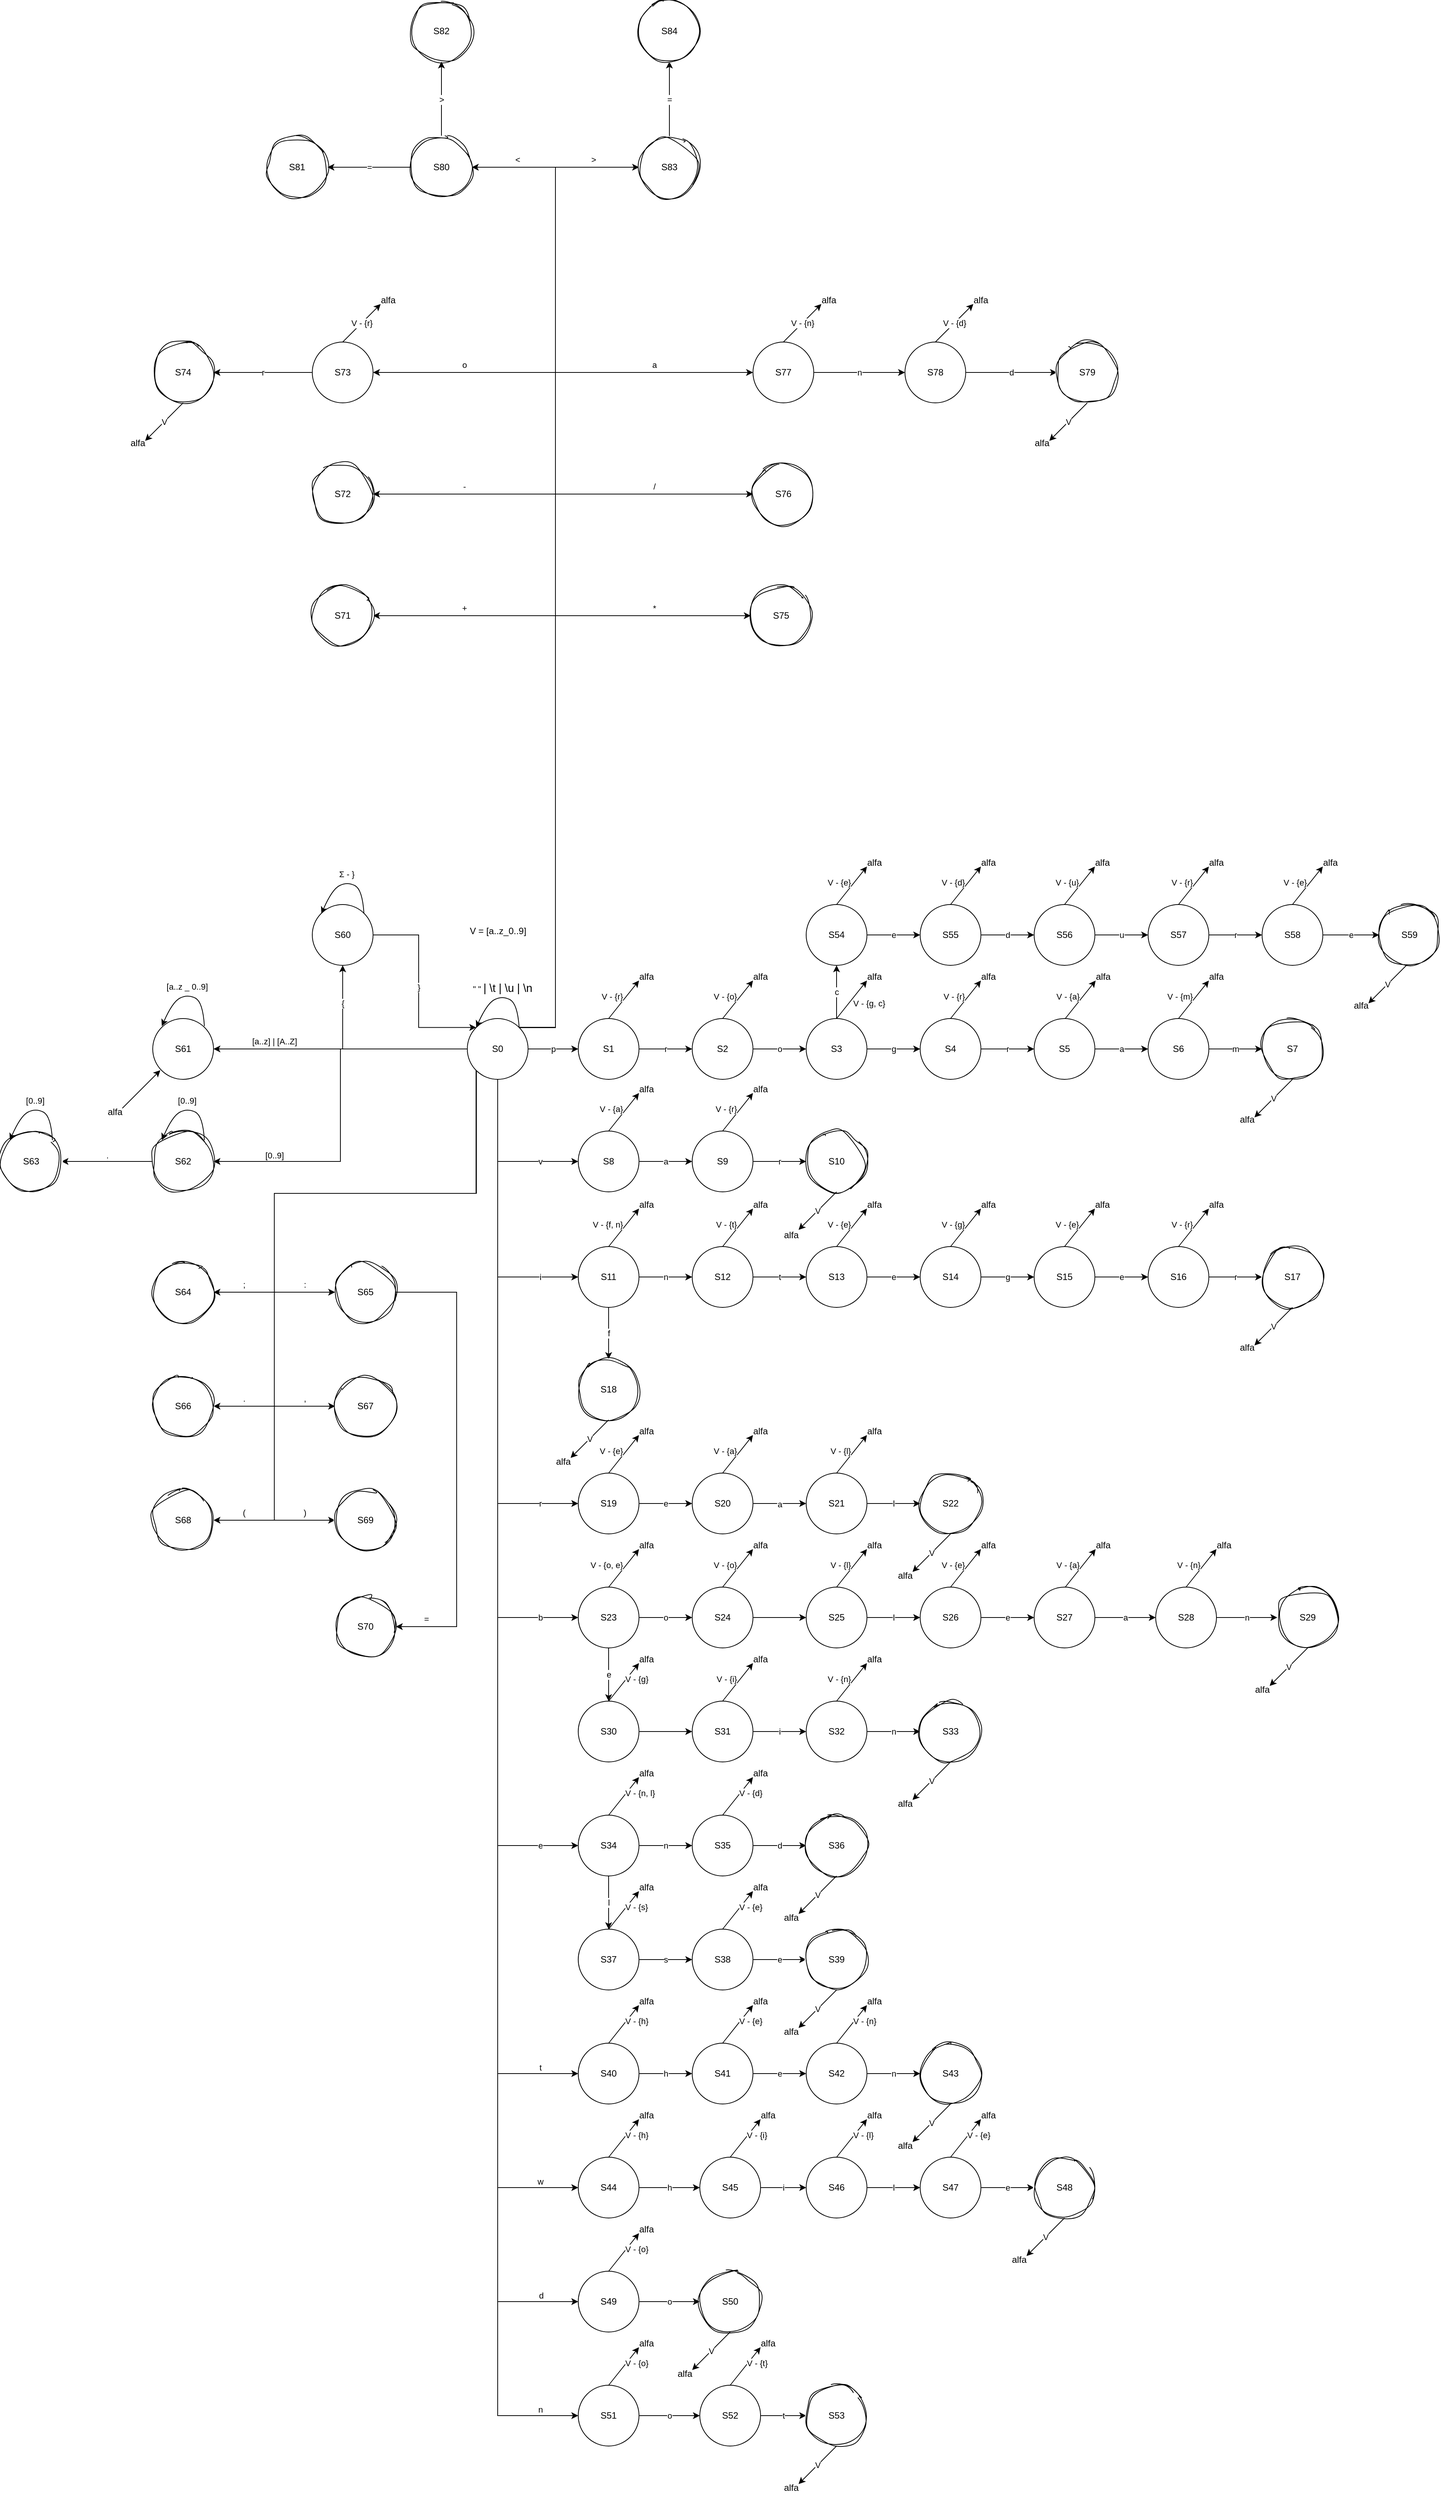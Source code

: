 <mxfile version="24.0.2" type="device">
  <diagram name="Página-1" id="-5B4WaMJX5KkSV4fZgF9">
    <mxGraphModel dx="1645" dy="1786" grid="1" gridSize="10" guides="1" tooltips="1" connect="1" arrows="1" fold="1" page="1" pageScale="1" pageWidth="827" pageHeight="1169" math="0" shadow="0">
      <root>
        <mxCell id="0" />
        <mxCell id="1" parent="0" />
        <mxCell id="Fj85bXSeR_-tGHZ6afva-4" value="p" style="edgeStyle=orthogonalEdgeStyle;rounded=0;orthogonalLoop=1;jettySize=auto;html=1;" parent="1" source="Fj85bXSeR_-tGHZ6afva-1" target="Fj85bXSeR_-tGHZ6afva-3" edge="1">
          <mxGeometry relative="1" as="geometry" />
        </mxCell>
        <mxCell id="Fj85bXSeR_-tGHZ6afva-47" value="i" style="edgeStyle=orthogonalEdgeStyle;rounded=0;orthogonalLoop=1;jettySize=auto;html=1;exitX=0.5;exitY=1;exitDx=0;exitDy=0;entryX=0;entryY=0.5;entryDx=0;entryDy=0;" parent="1" source="Fj85bXSeR_-tGHZ6afva-1" target="Fj85bXSeR_-tGHZ6afva-46" edge="1">
          <mxGeometry x="0.727" relative="1" as="geometry">
            <mxPoint as="offset" />
          </mxGeometry>
        </mxCell>
        <mxCell id="Fj85bXSeR_-tGHZ6afva-81" value="r" style="edgeStyle=orthogonalEdgeStyle;rounded=0;orthogonalLoop=1;jettySize=auto;html=1;exitX=0.5;exitY=1;exitDx=0;exitDy=0;entryX=0;entryY=0.5;entryDx=0;entryDy=0;" parent="1" source="Fj85bXSeR_-tGHZ6afva-1" target="Fj85bXSeR_-tGHZ6afva-80" edge="1">
          <mxGeometry x="0.849" relative="1" as="geometry">
            <mxPoint as="offset" />
          </mxGeometry>
        </mxCell>
        <mxCell id="Fj85bXSeR_-tGHZ6afva-101" value="b" style="edgeStyle=orthogonalEdgeStyle;rounded=0;orthogonalLoop=1;jettySize=auto;html=1;exitX=0.5;exitY=1;exitDx=0;exitDy=0;entryX=0;entryY=0.5;entryDx=0;entryDy=0;" parent="1" source="Fj85bXSeR_-tGHZ6afva-1" target="Fj85bXSeR_-tGHZ6afva-100" edge="1">
          <mxGeometry x="0.877" relative="1" as="geometry">
            <mxPoint as="offset" />
          </mxGeometry>
        </mxCell>
        <mxCell id="Fj85bXSeR_-tGHZ6afva-145" value="e" style="edgeStyle=orthogonalEdgeStyle;rounded=0;orthogonalLoop=1;jettySize=auto;html=1;exitX=0.5;exitY=1;exitDx=0;exitDy=0;entryX=0;entryY=0.5;entryDx=0;entryDy=0;" parent="1" source="Fj85bXSeR_-tGHZ6afva-1" target="Fj85bXSeR_-tGHZ6afva-144" edge="1">
          <mxGeometry x="0.91" relative="1" as="geometry">
            <mxPoint as="offset" />
          </mxGeometry>
        </mxCell>
        <mxCell id="Fj85bXSeR_-tGHZ6afva-172" value="t" style="edgeStyle=orthogonalEdgeStyle;rounded=0;orthogonalLoop=1;jettySize=auto;html=1;exitX=0.5;exitY=1;exitDx=0;exitDy=0;entryX=0;entryY=0.5;entryDx=0;entryDy=0;" parent="1" source="Fj85bXSeR_-tGHZ6afva-1" target="Fj85bXSeR_-tGHZ6afva-171" edge="1">
          <mxGeometry x="0.929" y="8" relative="1" as="geometry">
            <mxPoint as="offset" />
          </mxGeometry>
        </mxCell>
        <mxCell id="Fj85bXSeR_-tGHZ6afva-189" value="w" style="edgeStyle=orthogonalEdgeStyle;rounded=0;orthogonalLoop=1;jettySize=auto;html=1;exitX=0.5;exitY=1;exitDx=0;exitDy=0;entryX=0;entryY=0.5;entryDx=0;entryDy=0;" parent="1" source="Fj85bXSeR_-tGHZ6afva-1" target="Fj85bXSeR_-tGHZ6afva-188" edge="1">
          <mxGeometry x="0.936" y="8" relative="1" as="geometry">
            <mxPoint as="offset" />
          </mxGeometry>
        </mxCell>
        <mxCell id="Fj85bXSeR_-tGHZ6afva-211" value="d" style="edgeStyle=orthogonalEdgeStyle;rounded=0;orthogonalLoop=1;jettySize=auto;html=1;exitX=0.5;exitY=1;exitDx=0;exitDy=0;entryX=0;entryY=0.5;entryDx=0;entryDy=0;" parent="1" source="Fj85bXSeR_-tGHZ6afva-1" target="Fj85bXSeR_-tGHZ6afva-210" edge="1">
          <mxGeometry x="0.942" y="8" relative="1" as="geometry">
            <mxPoint as="offset" />
          </mxGeometry>
        </mxCell>
        <mxCell id="Fj85bXSeR_-tGHZ6afva-219" value="n" style="edgeStyle=orthogonalEdgeStyle;rounded=0;orthogonalLoop=1;jettySize=auto;html=1;exitX=0.5;exitY=1;exitDx=0;exitDy=0;entryX=0;entryY=0.5;entryDx=0;entryDy=0;" parent="1" source="Fj85bXSeR_-tGHZ6afva-1" target="Fj85bXSeR_-tGHZ6afva-218" edge="1">
          <mxGeometry x="0.946" y="8" relative="1" as="geometry">
            <mxPoint as="offset" />
          </mxGeometry>
        </mxCell>
        <mxCell id="Fj85bXSeR_-tGHZ6afva-255" value="{" style="edgeStyle=orthogonalEdgeStyle;rounded=0;orthogonalLoop=1;jettySize=auto;html=1;exitX=0;exitY=0.5;exitDx=0;exitDy=0;" parent="1" source="Fj85bXSeR_-tGHZ6afva-1" target="Fj85bXSeR_-tGHZ6afva-254" edge="1">
          <mxGeometry x="0.635" relative="1" as="geometry">
            <mxPoint as="offset" />
          </mxGeometry>
        </mxCell>
        <mxCell id="Fj85bXSeR_-tGHZ6afva-260" value="[a..z] | [A..Z]" style="edgeStyle=orthogonalEdgeStyle;rounded=0;orthogonalLoop=1;jettySize=auto;html=1;exitX=0;exitY=0.5;exitDx=0;exitDy=0;entryX=1;entryY=0.5;entryDx=0;entryDy=0;" parent="1" source="Fj85bXSeR_-tGHZ6afva-1" target="Fj85bXSeR_-tGHZ6afva-259" edge="1">
          <mxGeometry x="0.521" y="-10" relative="1" as="geometry">
            <mxPoint as="offset" />
          </mxGeometry>
        </mxCell>
        <mxCell id="Fj85bXSeR_-tGHZ6afva-265" value="[0..9]" style="edgeStyle=orthogonalEdgeStyle;rounded=0;orthogonalLoop=1;jettySize=auto;html=1;exitX=0;exitY=0.5;exitDx=0;exitDy=0;entryX=1;entryY=0.5;entryDx=0;entryDy=0;" parent="1" source="Fj85bXSeR_-tGHZ6afva-1" target="Fj85bXSeR_-tGHZ6afva-264" edge="1">
          <mxGeometry x="0.668" y="-8" relative="1" as="geometry">
            <mxPoint as="offset" />
          </mxGeometry>
        </mxCell>
        <mxCell id="Fj85bXSeR_-tGHZ6afva-271" value=";" style="edgeStyle=orthogonalEdgeStyle;rounded=0;orthogonalLoop=1;jettySize=auto;html=1;exitX=0;exitY=1;exitDx=0;exitDy=0;entryX=1;entryY=0.5;entryDx=0;entryDy=0;" parent="1" source="Fj85bXSeR_-tGHZ6afva-1" target="Fj85bXSeR_-tGHZ6afva-270" edge="1">
          <mxGeometry x="0.875" y="-10" relative="1" as="geometry">
            <Array as="points">
              <mxPoint x="386" y="400" />
              <mxPoint x="120" y="400" />
              <mxPoint x="120" y="530" />
            </Array>
            <mxPoint as="offset" />
          </mxGeometry>
        </mxCell>
        <mxCell id="Fj85bXSeR_-tGHZ6afva-273" value=":" style="edgeStyle=orthogonalEdgeStyle;rounded=0;orthogonalLoop=1;jettySize=auto;html=1;exitX=0;exitY=1;exitDx=0;exitDy=0;entryX=0;entryY=0.5;entryDx=0;entryDy=0;" parent="1" source="Fj85bXSeR_-tGHZ6afva-1" target="Fj85bXSeR_-tGHZ6afva-272" edge="1">
          <mxGeometry x="0.875" y="10" relative="1" as="geometry">
            <Array as="points">
              <mxPoint x="386" y="400" />
              <mxPoint x="120" y="400" />
              <mxPoint x="120" y="530" />
            </Array>
            <mxPoint as="offset" />
          </mxGeometry>
        </mxCell>
        <mxCell id="Fj85bXSeR_-tGHZ6afva-275" value="." style="edgeStyle=orthogonalEdgeStyle;rounded=0;orthogonalLoop=1;jettySize=auto;html=1;exitX=0;exitY=1;exitDx=0;exitDy=0;entryX=1;entryY=0.5;entryDx=0;entryDy=0;" parent="1" source="Fj85bXSeR_-tGHZ6afva-1" target="Fj85bXSeR_-tGHZ6afva-274" edge="1">
          <mxGeometry x="0.898" y="-10" relative="1" as="geometry">
            <Array as="points">
              <mxPoint x="386" y="400" />
              <mxPoint x="120" y="400" />
              <mxPoint x="120" y="680" />
            </Array>
            <mxPoint as="offset" />
          </mxGeometry>
        </mxCell>
        <mxCell id="Fj85bXSeR_-tGHZ6afva-277" value="," style="edgeStyle=orthogonalEdgeStyle;rounded=0;orthogonalLoop=1;jettySize=auto;html=1;exitX=0;exitY=1;exitDx=0;exitDy=0;entryX=0;entryY=0.5;entryDx=0;entryDy=0;" parent="1" source="Fj85bXSeR_-tGHZ6afva-1" target="Fj85bXSeR_-tGHZ6afva-276" edge="1">
          <mxGeometry x="0.898" y="10" relative="1" as="geometry">
            <Array as="points">
              <mxPoint x="386" y="400" />
              <mxPoint x="120" y="400" />
              <mxPoint x="120" y="680" />
            </Array>
            <mxPoint as="offset" />
          </mxGeometry>
        </mxCell>
        <mxCell id="Fj85bXSeR_-tGHZ6afva-280" value="(" style="edgeStyle=orthogonalEdgeStyle;rounded=0;orthogonalLoop=1;jettySize=auto;html=1;exitX=0;exitY=1;exitDx=0;exitDy=0;entryX=1;entryY=0.5;entryDx=0;entryDy=0;" parent="1" source="Fj85bXSeR_-tGHZ6afva-1" target="Fj85bXSeR_-tGHZ6afva-278" edge="1">
          <mxGeometry x="0.915" y="-10" relative="1" as="geometry">
            <Array as="points">
              <mxPoint x="386" y="400" />
              <mxPoint x="120" y="400" />
              <mxPoint x="120" y="830" />
            </Array>
            <mxPoint as="offset" />
          </mxGeometry>
        </mxCell>
        <mxCell id="Fj85bXSeR_-tGHZ6afva-281" value=")" style="edgeStyle=orthogonalEdgeStyle;rounded=0;orthogonalLoop=1;jettySize=auto;html=1;exitX=0;exitY=1;exitDx=0;exitDy=0;entryX=0;entryY=0.5;entryDx=0;entryDy=0;" parent="1" source="Fj85bXSeR_-tGHZ6afva-1" target="Fj85bXSeR_-tGHZ6afva-279" edge="1">
          <mxGeometry x="0.915" y="10" relative="1" as="geometry">
            <Array as="points">
              <mxPoint x="386" y="400" />
              <mxPoint x="120" y="400" />
              <mxPoint x="120" y="830" />
            </Array>
            <mxPoint as="offset" />
          </mxGeometry>
        </mxCell>
        <mxCell id="Fj85bXSeR_-tGHZ6afva-288" value="+" style="edgeStyle=orthogonalEdgeStyle;rounded=0;orthogonalLoop=1;jettySize=auto;html=1;exitX=1;exitY=0;exitDx=0;exitDy=0;entryX=1;entryY=0.5;entryDx=0;entryDy=0;" parent="1" source="Fj85bXSeR_-tGHZ6afva-1" target="Fj85bXSeR_-tGHZ6afva-284" edge="1">
          <mxGeometry x="0.711" y="-10" relative="1" as="geometry">
            <Array as="points">
              <mxPoint x="490" y="182" />
              <mxPoint x="490" y="-360" />
            </Array>
            <mxPoint as="offset" />
          </mxGeometry>
        </mxCell>
        <mxCell id="Fj85bXSeR_-tGHZ6afva-289" value="-" style="edgeStyle=orthogonalEdgeStyle;rounded=0;orthogonalLoop=1;jettySize=auto;html=1;exitX=1;exitY=0;exitDx=0;exitDy=0;entryX=1;entryY=0.5;entryDx=0;entryDy=0;" parent="1" source="Fj85bXSeR_-tGHZ6afva-1" target="Fj85bXSeR_-tGHZ6afva-285" edge="1">
          <mxGeometry x="0.757" y="-10" relative="1" as="geometry">
            <Array as="points">
              <mxPoint x="490" y="182" />
              <mxPoint x="490" y="-520" />
            </Array>
            <mxPoint as="offset" />
          </mxGeometry>
        </mxCell>
        <mxCell id="Fj85bXSeR_-tGHZ6afva-290" value="o" style="edgeStyle=orthogonalEdgeStyle;rounded=0;orthogonalLoop=1;jettySize=auto;html=1;exitX=1;exitY=0;exitDx=0;exitDy=0;entryX=1;entryY=0.5;entryDx=0;entryDy=0;" parent="1" source="Fj85bXSeR_-tGHZ6afva-1" target="Fj85bXSeR_-tGHZ6afva-286" edge="1">
          <mxGeometry x="0.791" y="-10" relative="1" as="geometry">
            <Array as="points">
              <mxPoint x="490" y="182" />
              <mxPoint x="490" y="-680" />
            </Array>
            <mxPoint as="offset" />
          </mxGeometry>
        </mxCell>
        <mxCell id="Fj85bXSeR_-tGHZ6afva-302" value="*" style="edgeStyle=orthogonalEdgeStyle;rounded=0;orthogonalLoop=1;jettySize=auto;html=1;exitX=1;exitY=0;exitDx=0;exitDy=0;entryX=0;entryY=0.5;entryDx=0;entryDy=0;" parent="1" source="Fj85bXSeR_-tGHZ6afva-1" target="Fj85bXSeR_-tGHZ6afva-297" edge="1">
          <mxGeometry x="0.7" y="10" relative="1" as="geometry">
            <Array as="points">
              <mxPoint x="490" y="182" />
              <mxPoint x="490" y="-360" />
            </Array>
            <mxPoint as="offset" />
          </mxGeometry>
        </mxCell>
        <mxCell id="Fj85bXSeR_-tGHZ6afva-303" value="/" style="edgeStyle=orthogonalEdgeStyle;rounded=0;orthogonalLoop=1;jettySize=auto;html=1;exitX=1;exitY=0;exitDx=0;exitDy=0;entryX=0;entryY=0.5;entryDx=0;entryDy=0;" parent="1" source="Fj85bXSeR_-tGHZ6afva-1" target="Fj85bXSeR_-tGHZ6afva-298" edge="1">
          <mxGeometry x="0.742" y="10" relative="1" as="geometry">
            <Array as="points">
              <mxPoint x="490" y="182" />
              <mxPoint x="490" y="-520" />
            </Array>
            <mxPoint as="offset" />
          </mxGeometry>
        </mxCell>
        <mxCell id="Fj85bXSeR_-tGHZ6afva-305" value="a" style="edgeStyle=orthogonalEdgeStyle;rounded=0;orthogonalLoop=1;jettySize=auto;html=1;exitX=1;exitY=0;exitDx=0;exitDy=0;entryX=0;entryY=0.5;entryDx=0;entryDy=0;" parent="1" source="Fj85bXSeR_-tGHZ6afva-1" target="Fj85bXSeR_-tGHZ6afva-299" edge="1">
          <mxGeometry x="0.778" y="10" relative="1" as="geometry">
            <Array as="points">
              <mxPoint x="490" y="182" />
              <mxPoint x="490" y="-680" />
            </Array>
            <mxPoint as="offset" />
          </mxGeometry>
        </mxCell>
        <mxCell id="Fj85bXSeR_-tGHZ6afva-321" value="&amp;lt;" style="edgeStyle=orthogonalEdgeStyle;rounded=0;orthogonalLoop=1;jettySize=auto;html=1;exitX=1;exitY=0;exitDx=0;exitDy=0;entryX=1;entryY=0.5;entryDx=0;entryDy=0;" parent="1" source="Fj85bXSeR_-tGHZ6afva-1" target="Fj85bXSeR_-tGHZ6afva-316" edge="1">
          <mxGeometry x="0.907" y="-10" relative="1" as="geometry">
            <Array as="points">
              <mxPoint x="490" y="182" />
              <mxPoint x="490" y="-950" />
            </Array>
            <mxPoint as="offset" />
          </mxGeometry>
        </mxCell>
        <mxCell id="Fj85bXSeR_-tGHZ6afva-322" value="&amp;gt;" style="edgeStyle=orthogonalEdgeStyle;rounded=0;orthogonalLoop=1;jettySize=auto;html=1;exitX=1;exitY=0;exitDx=0;exitDy=0;entryX=0;entryY=0.5;entryDx=0;entryDy=0;" parent="1" source="Fj85bXSeR_-tGHZ6afva-1" target="Fj85bXSeR_-tGHZ6afva-317" edge="1">
          <mxGeometry x="0.907" y="10" relative="1" as="geometry">
            <Array as="points">
              <mxPoint x="490" y="182" />
              <mxPoint x="490" y="-950" />
            </Array>
            <mxPoint as="offset" />
          </mxGeometry>
        </mxCell>
        <mxCell id="Fj85bXSeR_-tGHZ6afva-1" value="S0" style="ellipse;whiteSpace=wrap;html=1;aspect=fixed;" parent="1" vertex="1">
          <mxGeometry x="374" y="170" width="80" height="80" as="geometry" />
        </mxCell>
        <mxCell id="Fj85bXSeR_-tGHZ6afva-2" value="&quot; &quot;&amp;nbsp;&lt;span style=&quot;font-size:11.0pt;line-height:107%;&lt;br/&gt;font-family:&amp;quot;Aptos&amp;quot;,sans-serif;mso-ascii-theme-font:minor-latin;mso-fareast-font-family:&lt;br/&gt;Aptos;mso-fareast-theme-font:minor-latin;mso-hansi-theme-font:minor-latin;&lt;br/&gt;mso-bidi-font-family:&amp;quot;Times New Roman&amp;quot;;mso-bidi-theme-font:minor-bidi;&lt;br/&gt;mso-ansi-language:PT-BR;mso-fareast-language:EN-US;mso-bidi-language:AR-SA&quot;&gt;|&amp;nbsp;&lt;/span&gt;&lt;span style=&quot;font-size:11.0pt;line-height:107%;&lt;br/&gt;font-family:&amp;quot;Aptos&amp;quot;,sans-serif;mso-ascii-theme-font:minor-latin;mso-fareast-font-family:&lt;br/&gt;Aptos;mso-fareast-theme-font:minor-latin;mso-hansi-theme-font:minor-latin;&lt;br/&gt;mso-bidi-font-family:&amp;quot;Times New Roman&amp;quot;;mso-bidi-theme-font:minor-bidi;&lt;br/&gt;mso-ansi-language:PT-BR;mso-fareast-language:EN-US;mso-bidi-language:AR-SA&quot;&gt;\t&amp;nbsp;&lt;/span&gt;&lt;span style=&quot;font-size: 11pt; line-height: 15.693px;&quot;&gt;|&amp;nbsp;&lt;/span&gt;&lt;span style=&quot;font-size: 11pt; line-height: 15.693px; font-family: Aptos, sans-serif;&quot;&gt;\u&amp;nbsp;&lt;/span&gt;&lt;span style=&quot;font-size: 11pt; line-height: 15.693px;&quot;&gt;|&amp;nbsp;&lt;/span&gt;&lt;span style=&quot;font-size: 11pt; line-height: 15.693px; font-family: Aptos, sans-serif;&quot;&gt;\n&lt;/span&gt;" style="curved=1;endArrow=classic;html=1;rounded=0;entryX=0;entryY=0;entryDx=0;entryDy=0;exitX=1;exitY=0;exitDx=0;exitDy=0;" parent="1" source="Fj85bXSeR_-tGHZ6afva-1" target="Fj85bXSeR_-tGHZ6afva-1" edge="1">
          <mxGeometry x="-0.027" y="-10" width="50" height="50" relative="1" as="geometry">
            <mxPoint x="320" y="420" as="sourcePoint" />
            <mxPoint x="370" y="370" as="targetPoint" />
            <Array as="points">
              <mxPoint x="440" y="150" />
              <mxPoint x="420" y="140" />
              <mxPoint x="400" y="150" />
            </Array>
            <mxPoint x="4" y="-1" as="offset" />
          </mxGeometry>
        </mxCell>
        <mxCell id="Fj85bXSeR_-tGHZ6afva-8" value="r" style="edgeStyle=orthogonalEdgeStyle;rounded=0;orthogonalLoop=1;jettySize=auto;html=1;" parent="1" source="Fj85bXSeR_-tGHZ6afva-3" target="Fj85bXSeR_-tGHZ6afva-7" edge="1">
          <mxGeometry relative="1" as="geometry" />
        </mxCell>
        <mxCell id="Fj85bXSeR_-tGHZ6afva-3" value="S1" style="ellipse;whiteSpace=wrap;html=1;aspect=fixed;" parent="1" vertex="1">
          <mxGeometry x="520" y="170" width="80" height="80" as="geometry" />
        </mxCell>
        <mxCell id="Fj85bXSeR_-tGHZ6afva-5" value="V - {r}" style="endArrow=classic;html=1;rounded=0;exitX=0.5;exitY=0;exitDx=0;exitDy=0;align=right;labelPosition=left;verticalLabelPosition=top;verticalAlign=bottom;" parent="1" source="Fj85bXSeR_-tGHZ6afva-3" edge="1">
          <mxGeometry x="-0.122" y="-3" width="50" height="50" relative="1" as="geometry">
            <mxPoint x="560" y="160" as="sourcePoint" />
            <mxPoint x="600" y="120" as="targetPoint" />
            <mxPoint as="offset" />
          </mxGeometry>
        </mxCell>
        <mxCell id="Fj85bXSeR_-tGHZ6afva-6" value="alfa" style="text;html=1;align=center;verticalAlign=middle;whiteSpace=wrap;rounded=0;" parent="1" vertex="1">
          <mxGeometry x="580" y="100" width="60" height="30" as="geometry" />
        </mxCell>
        <mxCell id="Fj85bXSeR_-tGHZ6afva-12" value="o" style="edgeStyle=orthogonalEdgeStyle;rounded=0;orthogonalLoop=1;jettySize=auto;html=1;" parent="1" source="Fj85bXSeR_-tGHZ6afva-7" target="Fj85bXSeR_-tGHZ6afva-11" edge="1">
          <mxGeometry relative="1" as="geometry" />
        </mxCell>
        <mxCell id="Fj85bXSeR_-tGHZ6afva-7" value="S2" style="ellipse;whiteSpace=wrap;html=1;aspect=fixed;" parent="1" vertex="1">
          <mxGeometry x="670" y="170" width="80" height="80" as="geometry" />
        </mxCell>
        <mxCell id="Fj85bXSeR_-tGHZ6afva-9" value="V - {o}" style="endArrow=classic;html=1;rounded=0;align=right;labelPosition=left;verticalLabelPosition=top;verticalAlign=bottom;" parent="1" edge="1">
          <mxGeometry x="-0.122" y="-3" width="50" height="50" relative="1" as="geometry">
            <mxPoint x="710" y="170" as="sourcePoint" />
            <mxPoint x="750" y="120" as="targetPoint" />
            <mxPoint as="offset" />
          </mxGeometry>
        </mxCell>
        <mxCell id="Fj85bXSeR_-tGHZ6afva-10" value="alfa" style="text;html=1;align=center;verticalAlign=middle;whiteSpace=wrap;rounded=0;" parent="1" vertex="1">
          <mxGeometry x="730" y="100" width="60" height="30" as="geometry" />
        </mxCell>
        <mxCell id="Fj85bXSeR_-tGHZ6afva-16" value="g" style="edgeStyle=orthogonalEdgeStyle;rounded=0;orthogonalLoop=1;jettySize=auto;html=1;" parent="1" source="Fj85bXSeR_-tGHZ6afva-11" target="Fj85bXSeR_-tGHZ6afva-15" edge="1">
          <mxGeometry relative="1" as="geometry" />
        </mxCell>
        <mxCell id="Fj85bXSeR_-tGHZ6afva-231" value="c" style="edgeStyle=orthogonalEdgeStyle;rounded=0;orthogonalLoop=1;jettySize=auto;html=1;" parent="1" source="Fj85bXSeR_-tGHZ6afva-11" target="Fj85bXSeR_-tGHZ6afva-230" edge="1">
          <mxGeometry relative="1" as="geometry" />
        </mxCell>
        <mxCell id="Fj85bXSeR_-tGHZ6afva-11" value="S3" style="ellipse;whiteSpace=wrap;html=1;aspect=fixed;" parent="1" vertex="1">
          <mxGeometry x="820" y="170" width="80" height="80" as="geometry" />
        </mxCell>
        <mxCell id="Fj85bXSeR_-tGHZ6afva-13" value="V - {g, c}" style="endArrow=classic;html=1;rounded=0;align=left;labelPosition=right;verticalLabelPosition=middle;verticalAlign=middle;" parent="1" edge="1">
          <mxGeometry x="-0.122" y="-3" width="50" height="50" relative="1" as="geometry">
            <mxPoint x="860" y="170" as="sourcePoint" />
            <mxPoint x="900" y="120" as="targetPoint" />
            <mxPoint as="offset" />
          </mxGeometry>
        </mxCell>
        <mxCell id="Fj85bXSeR_-tGHZ6afva-14" value="alfa" style="text;html=1;align=center;verticalAlign=middle;whiteSpace=wrap;rounded=0;" parent="1" vertex="1">
          <mxGeometry x="880" y="100" width="60" height="30" as="geometry" />
        </mxCell>
        <mxCell id="Fj85bXSeR_-tGHZ6afva-20" value="r" style="edgeStyle=orthogonalEdgeStyle;rounded=0;orthogonalLoop=1;jettySize=auto;html=1;" parent="1" source="Fj85bXSeR_-tGHZ6afva-15" target="Fj85bXSeR_-tGHZ6afva-19" edge="1">
          <mxGeometry relative="1" as="geometry" />
        </mxCell>
        <mxCell id="Fj85bXSeR_-tGHZ6afva-15" value="S4" style="ellipse;whiteSpace=wrap;html=1;aspect=fixed;" parent="1" vertex="1">
          <mxGeometry x="970" y="170" width="80" height="80" as="geometry" />
        </mxCell>
        <mxCell id="Fj85bXSeR_-tGHZ6afva-17" value="V - {r}" style="endArrow=classic;html=1;rounded=0;align=right;labelPosition=left;verticalLabelPosition=top;verticalAlign=bottom;" parent="1" edge="1">
          <mxGeometry x="-0.122" y="-3" width="50" height="50" relative="1" as="geometry">
            <mxPoint x="1010" y="170" as="sourcePoint" />
            <mxPoint x="1050" y="120" as="targetPoint" />
            <mxPoint as="offset" />
          </mxGeometry>
        </mxCell>
        <mxCell id="Fj85bXSeR_-tGHZ6afva-18" value="alfa" style="text;html=1;align=center;verticalAlign=middle;whiteSpace=wrap;rounded=0;" parent="1" vertex="1">
          <mxGeometry x="1030" y="100" width="60" height="30" as="geometry" />
        </mxCell>
        <mxCell id="Fj85bXSeR_-tGHZ6afva-24" value="a" style="edgeStyle=orthogonalEdgeStyle;rounded=0;orthogonalLoop=1;jettySize=auto;html=1;" parent="1" source="Fj85bXSeR_-tGHZ6afva-19" target="Fj85bXSeR_-tGHZ6afva-23" edge="1">
          <mxGeometry relative="1" as="geometry" />
        </mxCell>
        <mxCell id="Fj85bXSeR_-tGHZ6afva-19" value="S5" style="ellipse;whiteSpace=wrap;html=1;aspect=fixed;" parent="1" vertex="1">
          <mxGeometry x="1120" y="170" width="80" height="80" as="geometry" />
        </mxCell>
        <mxCell id="Fj85bXSeR_-tGHZ6afva-21" value="V - {a}" style="endArrow=classic;html=1;rounded=0;align=right;labelPosition=left;verticalLabelPosition=top;verticalAlign=bottom;" parent="1" edge="1">
          <mxGeometry x="-0.122" y="-3" width="50" height="50" relative="1" as="geometry">
            <mxPoint x="1161" y="170" as="sourcePoint" />
            <mxPoint x="1201" y="120" as="targetPoint" />
            <mxPoint as="offset" />
          </mxGeometry>
        </mxCell>
        <mxCell id="Fj85bXSeR_-tGHZ6afva-22" value="alfa" style="text;html=1;align=center;verticalAlign=middle;whiteSpace=wrap;rounded=0;" parent="1" vertex="1">
          <mxGeometry x="1181" y="100" width="60" height="30" as="geometry" />
        </mxCell>
        <mxCell id="Fj85bXSeR_-tGHZ6afva-29" value="m" style="edgeStyle=orthogonalEdgeStyle;rounded=0;orthogonalLoop=1;jettySize=auto;html=1;" parent="1" source="Fj85bXSeR_-tGHZ6afva-23" target="Fj85bXSeR_-tGHZ6afva-28" edge="1">
          <mxGeometry relative="1" as="geometry" />
        </mxCell>
        <mxCell id="Fj85bXSeR_-tGHZ6afva-23" value="S6" style="ellipse;whiteSpace=wrap;html=1;aspect=fixed;" parent="1" vertex="1">
          <mxGeometry x="1270" y="170" width="80" height="80" as="geometry" />
        </mxCell>
        <mxCell id="Fj85bXSeR_-tGHZ6afva-25" value="V - {m}" style="endArrow=classic;html=1;rounded=0;align=right;labelPosition=left;verticalLabelPosition=top;verticalAlign=bottom;" parent="1" edge="1">
          <mxGeometry x="-0.122" y="-3" width="50" height="50" relative="1" as="geometry">
            <mxPoint x="1310" y="170" as="sourcePoint" />
            <mxPoint x="1350" y="120" as="targetPoint" />
            <mxPoint as="offset" />
          </mxGeometry>
        </mxCell>
        <mxCell id="Fj85bXSeR_-tGHZ6afva-26" value="alfa" style="text;html=1;align=center;verticalAlign=middle;whiteSpace=wrap;rounded=0;" parent="1" vertex="1">
          <mxGeometry x="1330" y="100" width="60" height="30" as="geometry" />
        </mxCell>
        <mxCell id="Fj85bXSeR_-tGHZ6afva-28" value="S7" style="ellipse;whiteSpace=wrap;html=1;aspect=fixed;perimeterSpacing=0;shadow=0;textShadow=0;gradientColor=none;sketch=1;curveFitting=1;jiggle=2;" parent="1" vertex="1">
          <mxGeometry x="1420" y="170" width="80" height="80" as="geometry" />
        </mxCell>
        <mxCell id="Fj85bXSeR_-tGHZ6afva-30" value="V" style="endArrow=none;html=1;rounded=0;startArrow=classic;startFill=1;endFill=0;" parent="1" edge="1">
          <mxGeometry width="50" height="50" relative="1" as="geometry">
            <mxPoint x="1410" y="300" as="sourcePoint" />
            <mxPoint x="1460" y="250" as="targetPoint" />
          </mxGeometry>
        </mxCell>
        <mxCell id="Fj85bXSeR_-tGHZ6afva-31" value="alfa" style="text;html=1;align=center;verticalAlign=middle;resizable=0;points=[];autosize=1;strokeColor=none;fillColor=none;" parent="1" vertex="1">
          <mxGeometry x="1380" y="288" width="40" height="30" as="geometry" />
        </mxCell>
        <mxCell id="Fj85bXSeR_-tGHZ6afva-32" value="V = [a..z_0..9]" style="text;html=1;align=center;verticalAlign=middle;resizable=0;points=[];autosize=1;strokeColor=none;fillColor=none;" parent="1" vertex="1">
          <mxGeometry x="364" y="40" width="100" height="30" as="geometry" />
        </mxCell>
        <mxCell id="Fj85bXSeR_-tGHZ6afva-38" value="a" style="edgeStyle=orthogonalEdgeStyle;rounded=0;orthogonalLoop=1;jettySize=auto;html=1;" parent="1" source="Fj85bXSeR_-tGHZ6afva-33" target="Fj85bXSeR_-tGHZ6afva-37" edge="1">
          <mxGeometry relative="1" as="geometry" />
        </mxCell>
        <mxCell id="Fj85bXSeR_-tGHZ6afva-33" value="S8" style="ellipse;whiteSpace=wrap;html=1;aspect=fixed;" parent="1" vertex="1">
          <mxGeometry x="520" y="318" width="80" height="80" as="geometry" />
        </mxCell>
        <mxCell id="Fj85bXSeR_-tGHZ6afva-34" value="v" style="endArrow=classic;html=1;rounded=0;exitX=0.5;exitY=1;exitDx=0;exitDy=0;entryX=0;entryY=0.5;entryDx=0;entryDy=0;" parent="1" source="Fj85bXSeR_-tGHZ6afva-1" target="Fj85bXSeR_-tGHZ6afva-33" edge="1">
          <mxGeometry x="0.533" width="50" height="50" relative="1" as="geometry">
            <mxPoint x="450" y="360" as="sourcePoint" />
            <mxPoint x="500" y="310" as="targetPoint" />
            <Array as="points">
              <mxPoint x="414" y="358" />
            </Array>
            <mxPoint as="offset" />
          </mxGeometry>
        </mxCell>
        <mxCell id="Fj85bXSeR_-tGHZ6afva-35" value="V - {a}" style="endArrow=classic;html=1;rounded=0;exitX=0.5;exitY=0;exitDx=0;exitDy=0;align=right;labelPosition=left;verticalLabelPosition=top;verticalAlign=bottom;" parent="1" edge="1">
          <mxGeometry x="-0.122" y="-3" width="50" height="50" relative="1" as="geometry">
            <mxPoint x="560" y="318" as="sourcePoint" />
            <mxPoint x="600" y="268" as="targetPoint" />
            <mxPoint as="offset" />
          </mxGeometry>
        </mxCell>
        <mxCell id="Fj85bXSeR_-tGHZ6afva-36" value="alfa" style="text;html=1;align=center;verticalAlign=middle;whiteSpace=wrap;rounded=0;" parent="1" vertex="1">
          <mxGeometry x="580" y="248" width="60" height="30" as="geometry" />
        </mxCell>
        <mxCell id="Fj85bXSeR_-tGHZ6afva-43" value="r" style="edgeStyle=orthogonalEdgeStyle;rounded=0;orthogonalLoop=1;jettySize=auto;html=1;" parent="1" source="Fj85bXSeR_-tGHZ6afva-37" target="Fj85bXSeR_-tGHZ6afva-42" edge="1">
          <mxGeometry relative="1" as="geometry" />
        </mxCell>
        <mxCell id="Fj85bXSeR_-tGHZ6afva-37" value="S9" style="ellipse;whiteSpace=wrap;html=1;aspect=fixed;" parent="1" vertex="1">
          <mxGeometry x="670" y="318" width="80" height="80" as="geometry" />
        </mxCell>
        <mxCell id="Fj85bXSeR_-tGHZ6afva-39" value="V - {r}" style="endArrow=classic;html=1;rounded=0;exitX=0.5;exitY=0;exitDx=0;exitDy=0;align=right;labelPosition=left;verticalLabelPosition=top;verticalAlign=bottom;" parent="1" edge="1">
          <mxGeometry x="-0.122" y="-3" width="50" height="50" relative="1" as="geometry">
            <mxPoint x="710" y="318" as="sourcePoint" />
            <mxPoint x="750" y="268" as="targetPoint" />
            <mxPoint as="offset" />
          </mxGeometry>
        </mxCell>
        <mxCell id="Fj85bXSeR_-tGHZ6afva-40" value="alfa" style="text;html=1;align=center;verticalAlign=middle;whiteSpace=wrap;rounded=0;" parent="1" vertex="1">
          <mxGeometry x="730" y="248" width="60" height="30" as="geometry" />
        </mxCell>
        <mxCell id="Fj85bXSeR_-tGHZ6afva-42" value="S10" style="ellipse;whiteSpace=wrap;html=1;aspect=fixed;sketch=1;curveFitting=1;jiggle=2;" parent="1" vertex="1">
          <mxGeometry x="820" y="318" width="80" height="80" as="geometry" />
        </mxCell>
        <mxCell id="Fj85bXSeR_-tGHZ6afva-44" value="V" style="endArrow=none;startArrow=classic;html=1;rounded=0;endFill=0;" parent="1" edge="1">
          <mxGeometry width="50" height="50" relative="1" as="geometry">
            <mxPoint x="810" y="448" as="sourcePoint" />
            <mxPoint x="860" y="398" as="targetPoint" />
          </mxGeometry>
        </mxCell>
        <mxCell id="Fj85bXSeR_-tGHZ6afva-45" value="alfa" style="text;html=1;align=center;verticalAlign=middle;resizable=0;points=[];autosize=1;strokeColor=none;fillColor=none;" parent="1" vertex="1">
          <mxGeometry x="780" y="440" width="40" height="30" as="geometry" />
        </mxCell>
        <mxCell id="Fj85bXSeR_-tGHZ6afva-51" value="n" style="edgeStyle=orthogonalEdgeStyle;rounded=0;orthogonalLoop=1;jettySize=auto;html=1;" parent="1" source="Fj85bXSeR_-tGHZ6afva-46" target="Fj85bXSeR_-tGHZ6afva-50" edge="1">
          <mxGeometry relative="1" as="geometry" />
        </mxCell>
        <mxCell id="Fj85bXSeR_-tGHZ6afva-77" value="f" style="edgeStyle=orthogonalEdgeStyle;rounded=0;orthogonalLoop=1;jettySize=auto;html=1;" parent="1" source="Fj85bXSeR_-tGHZ6afva-46" target="Fj85bXSeR_-tGHZ6afva-76" edge="1">
          <mxGeometry relative="1" as="geometry" />
        </mxCell>
        <mxCell id="Fj85bXSeR_-tGHZ6afva-46" value="S11" style="ellipse;whiteSpace=wrap;html=1;aspect=fixed;" parent="1" vertex="1">
          <mxGeometry x="520" y="470" width="80" height="80" as="geometry" />
        </mxCell>
        <mxCell id="Fj85bXSeR_-tGHZ6afva-48" value="V - {f, n}" style="endArrow=classic;html=1;rounded=0;exitX=0.5;exitY=0;exitDx=0;exitDy=0;align=right;labelPosition=left;verticalLabelPosition=top;verticalAlign=bottom;" parent="1" edge="1">
          <mxGeometry x="-0.122" y="-3" width="50" height="50" relative="1" as="geometry">
            <mxPoint x="560" y="470" as="sourcePoint" />
            <mxPoint x="600" y="420" as="targetPoint" />
            <mxPoint as="offset" />
          </mxGeometry>
        </mxCell>
        <mxCell id="Fj85bXSeR_-tGHZ6afva-49" value="alfa" style="text;html=1;align=center;verticalAlign=middle;whiteSpace=wrap;rounded=0;" parent="1" vertex="1">
          <mxGeometry x="580" y="400" width="60" height="30" as="geometry" />
        </mxCell>
        <mxCell id="Fj85bXSeR_-tGHZ6afva-55" value="t" style="edgeStyle=orthogonalEdgeStyle;rounded=0;orthogonalLoop=1;jettySize=auto;html=1;" parent="1" source="Fj85bXSeR_-tGHZ6afva-50" target="Fj85bXSeR_-tGHZ6afva-54" edge="1">
          <mxGeometry relative="1" as="geometry" />
        </mxCell>
        <mxCell id="Fj85bXSeR_-tGHZ6afva-50" value="S12" style="ellipse;whiteSpace=wrap;html=1;aspect=fixed;" parent="1" vertex="1">
          <mxGeometry x="670" y="470" width="80" height="80" as="geometry" />
        </mxCell>
        <mxCell id="Fj85bXSeR_-tGHZ6afva-52" value="V - {t}" style="endArrow=classic;html=1;rounded=0;exitX=0.5;exitY=0;exitDx=0;exitDy=0;align=right;labelPosition=left;verticalLabelPosition=top;verticalAlign=bottom;" parent="1" edge="1">
          <mxGeometry x="-0.122" y="-3" width="50" height="50" relative="1" as="geometry">
            <mxPoint x="710" y="470" as="sourcePoint" />
            <mxPoint x="750" y="420" as="targetPoint" />
            <mxPoint as="offset" />
          </mxGeometry>
        </mxCell>
        <mxCell id="Fj85bXSeR_-tGHZ6afva-53" value="alfa" style="text;html=1;align=center;verticalAlign=middle;whiteSpace=wrap;rounded=0;" parent="1" vertex="1">
          <mxGeometry x="730" y="400" width="60" height="30" as="geometry" />
        </mxCell>
        <mxCell id="Fj85bXSeR_-tGHZ6afva-59" value="e" style="edgeStyle=orthogonalEdgeStyle;rounded=0;orthogonalLoop=1;jettySize=auto;html=1;" parent="1" source="Fj85bXSeR_-tGHZ6afva-54" target="Fj85bXSeR_-tGHZ6afva-58" edge="1">
          <mxGeometry relative="1" as="geometry" />
        </mxCell>
        <mxCell id="Fj85bXSeR_-tGHZ6afva-54" value="S13" style="ellipse;whiteSpace=wrap;html=1;aspect=fixed;" parent="1" vertex="1">
          <mxGeometry x="820" y="470" width="80" height="80" as="geometry" />
        </mxCell>
        <mxCell id="Fj85bXSeR_-tGHZ6afva-56" value="V - {e}" style="endArrow=classic;html=1;rounded=0;exitX=0.5;exitY=0;exitDx=0;exitDy=0;align=right;labelPosition=left;verticalLabelPosition=top;verticalAlign=bottom;" parent="1" edge="1">
          <mxGeometry x="-0.122" y="-3" width="50" height="50" relative="1" as="geometry">
            <mxPoint x="860" y="470" as="sourcePoint" />
            <mxPoint x="900" y="420" as="targetPoint" />
            <mxPoint as="offset" />
          </mxGeometry>
        </mxCell>
        <mxCell id="Fj85bXSeR_-tGHZ6afva-57" value="alfa" style="text;html=1;align=center;verticalAlign=middle;whiteSpace=wrap;rounded=0;" parent="1" vertex="1">
          <mxGeometry x="880" y="400" width="60" height="30" as="geometry" />
        </mxCell>
        <mxCell id="Fj85bXSeR_-tGHZ6afva-63" value="g" style="edgeStyle=orthogonalEdgeStyle;rounded=0;orthogonalLoop=1;jettySize=auto;html=1;" parent="1" source="Fj85bXSeR_-tGHZ6afva-58" target="Fj85bXSeR_-tGHZ6afva-62" edge="1">
          <mxGeometry relative="1" as="geometry" />
        </mxCell>
        <mxCell id="Fj85bXSeR_-tGHZ6afva-58" value="S14" style="ellipse;whiteSpace=wrap;html=1;aspect=fixed;" parent="1" vertex="1">
          <mxGeometry x="970" y="470" width="80" height="80" as="geometry" />
        </mxCell>
        <mxCell id="Fj85bXSeR_-tGHZ6afva-60" value="V - {g}" style="endArrow=classic;html=1;rounded=0;exitX=0.5;exitY=0;exitDx=0;exitDy=0;align=right;labelPosition=left;verticalLabelPosition=top;verticalAlign=bottom;" parent="1" edge="1">
          <mxGeometry x="-0.122" y="-3" width="50" height="50" relative="1" as="geometry">
            <mxPoint x="1010" y="470" as="sourcePoint" />
            <mxPoint x="1050" y="420" as="targetPoint" />
            <mxPoint as="offset" />
          </mxGeometry>
        </mxCell>
        <mxCell id="Fj85bXSeR_-tGHZ6afva-61" value="alfa" style="text;html=1;align=center;verticalAlign=middle;whiteSpace=wrap;rounded=0;" parent="1" vertex="1">
          <mxGeometry x="1030" y="400" width="60" height="30" as="geometry" />
        </mxCell>
        <mxCell id="Fj85bXSeR_-tGHZ6afva-68" value="e" style="edgeStyle=orthogonalEdgeStyle;rounded=0;orthogonalLoop=1;jettySize=auto;html=1;" parent="1" source="Fj85bXSeR_-tGHZ6afva-62" target="Fj85bXSeR_-tGHZ6afva-66" edge="1">
          <mxGeometry relative="1" as="geometry" />
        </mxCell>
        <mxCell id="Fj85bXSeR_-tGHZ6afva-62" value="S15" style="ellipse;whiteSpace=wrap;html=1;aspect=fixed;" parent="1" vertex="1">
          <mxGeometry x="1120" y="470" width="80" height="80" as="geometry" />
        </mxCell>
        <mxCell id="Fj85bXSeR_-tGHZ6afva-64" value="V - {e}" style="endArrow=classic;html=1;rounded=0;exitX=0.5;exitY=0;exitDx=0;exitDy=0;align=right;labelPosition=left;verticalLabelPosition=top;verticalAlign=bottom;" parent="1" edge="1">
          <mxGeometry x="-0.122" y="-3" width="50" height="50" relative="1" as="geometry">
            <mxPoint x="1160" y="470" as="sourcePoint" />
            <mxPoint x="1200" y="420" as="targetPoint" />
            <mxPoint as="offset" />
          </mxGeometry>
        </mxCell>
        <mxCell id="Fj85bXSeR_-tGHZ6afva-65" value="alfa" style="text;html=1;align=center;verticalAlign=middle;whiteSpace=wrap;rounded=0;" parent="1" vertex="1">
          <mxGeometry x="1180" y="400" width="60" height="30" as="geometry" />
        </mxCell>
        <mxCell id="Fj85bXSeR_-tGHZ6afva-72" value="r" style="edgeStyle=orthogonalEdgeStyle;rounded=0;orthogonalLoop=1;jettySize=auto;html=1;" parent="1" source="Fj85bXSeR_-tGHZ6afva-66" target="Fj85bXSeR_-tGHZ6afva-71" edge="1">
          <mxGeometry relative="1" as="geometry" />
        </mxCell>
        <mxCell id="Fj85bXSeR_-tGHZ6afva-66" value="S16" style="ellipse;whiteSpace=wrap;html=1;aspect=fixed;" parent="1" vertex="1">
          <mxGeometry x="1270" y="470" width="80" height="80" as="geometry" />
        </mxCell>
        <mxCell id="Fj85bXSeR_-tGHZ6afva-69" value="V - {r}" style="endArrow=classic;html=1;rounded=0;exitX=0.5;exitY=0;exitDx=0;exitDy=0;align=right;labelPosition=left;verticalLabelPosition=top;verticalAlign=bottom;" parent="1" edge="1">
          <mxGeometry x="-0.122" y="-3" width="50" height="50" relative="1" as="geometry">
            <mxPoint x="1310" y="470" as="sourcePoint" />
            <mxPoint x="1350" y="420" as="targetPoint" />
            <mxPoint as="offset" />
          </mxGeometry>
        </mxCell>
        <mxCell id="Fj85bXSeR_-tGHZ6afva-70" value="alfa" style="text;html=1;align=center;verticalAlign=middle;whiteSpace=wrap;rounded=0;" parent="1" vertex="1">
          <mxGeometry x="1330" y="400" width="60" height="30" as="geometry" />
        </mxCell>
        <mxCell id="Fj85bXSeR_-tGHZ6afva-71" value="S17" style="ellipse;whiteSpace=wrap;html=1;aspect=fixed;sketch=1;curveFitting=1;jiggle=2;" parent="1" vertex="1">
          <mxGeometry x="1420" y="470" width="80" height="80" as="geometry" />
        </mxCell>
        <mxCell id="Fj85bXSeR_-tGHZ6afva-74" value="V" style="endArrow=none;startArrow=classic;html=1;rounded=0;endFill=0;" parent="1" edge="1">
          <mxGeometry width="50" height="50" relative="1" as="geometry">
            <mxPoint x="1410" y="600" as="sourcePoint" />
            <mxPoint x="1460" y="550" as="targetPoint" />
          </mxGeometry>
        </mxCell>
        <mxCell id="Fj85bXSeR_-tGHZ6afva-75" value="alfa" style="text;html=1;align=center;verticalAlign=middle;resizable=0;points=[];autosize=1;strokeColor=none;fillColor=none;" parent="1" vertex="1">
          <mxGeometry x="1380" y="588" width="40" height="30" as="geometry" />
        </mxCell>
        <mxCell id="Fj85bXSeR_-tGHZ6afva-76" value="S18" style="ellipse;whiteSpace=wrap;html=1;aspect=fixed;sketch=1;curveFitting=1;jiggle=2;" parent="1" vertex="1">
          <mxGeometry x="520" y="618" width="80" height="80" as="geometry" />
        </mxCell>
        <mxCell id="Fj85bXSeR_-tGHZ6afva-78" value="V" style="endArrow=none;startArrow=classic;html=1;rounded=0;endFill=0;" parent="1" edge="1">
          <mxGeometry width="50" height="50" relative="1" as="geometry">
            <mxPoint x="510" y="748" as="sourcePoint" />
            <mxPoint x="560" y="698" as="targetPoint" />
          </mxGeometry>
        </mxCell>
        <mxCell id="Fj85bXSeR_-tGHZ6afva-79" value="alfa" style="text;html=1;align=center;verticalAlign=middle;resizable=0;points=[];autosize=1;strokeColor=none;fillColor=none;" parent="1" vertex="1">
          <mxGeometry x="480" y="738" width="40" height="30" as="geometry" />
        </mxCell>
        <mxCell id="Fj85bXSeR_-tGHZ6afva-85" value="e" style="edgeStyle=orthogonalEdgeStyle;rounded=0;orthogonalLoop=1;jettySize=auto;html=1;" parent="1" source="Fj85bXSeR_-tGHZ6afva-80" target="Fj85bXSeR_-tGHZ6afva-84" edge="1">
          <mxGeometry relative="1" as="geometry" />
        </mxCell>
        <mxCell id="Fj85bXSeR_-tGHZ6afva-80" value="S19" style="ellipse;whiteSpace=wrap;html=1;aspect=fixed;" parent="1" vertex="1">
          <mxGeometry x="520" y="768" width="80" height="80" as="geometry" />
        </mxCell>
        <mxCell id="Fj85bXSeR_-tGHZ6afva-82" value="V - {e}" style="endArrow=classic;html=1;rounded=0;exitX=0.5;exitY=0;exitDx=0;exitDy=0;align=right;labelPosition=left;verticalLabelPosition=top;verticalAlign=bottom;" parent="1" edge="1">
          <mxGeometry x="-0.122" y="-3" width="50" height="50" relative="1" as="geometry">
            <mxPoint x="560" y="768" as="sourcePoint" />
            <mxPoint x="600" y="718" as="targetPoint" />
            <mxPoint as="offset" />
          </mxGeometry>
        </mxCell>
        <mxCell id="Fj85bXSeR_-tGHZ6afva-83" value="alfa" style="text;html=1;align=center;verticalAlign=middle;whiteSpace=wrap;rounded=0;" parent="1" vertex="1">
          <mxGeometry x="580" y="698" width="60" height="30" as="geometry" />
        </mxCell>
        <mxCell id="Fj85bXSeR_-tGHZ6afva-89" value="a" style="edgeStyle=orthogonalEdgeStyle;rounded=0;orthogonalLoop=1;jettySize=auto;html=1;" parent="1" source="Fj85bXSeR_-tGHZ6afva-84" edge="1">
          <mxGeometry relative="1" as="geometry">
            <mxPoint x="820" y="808" as="targetPoint" />
          </mxGeometry>
        </mxCell>
        <mxCell id="Fj85bXSeR_-tGHZ6afva-84" value="S20" style="ellipse;whiteSpace=wrap;html=1;aspect=fixed;" parent="1" vertex="1">
          <mxGeometry x="670" y="768" width="80" height="80" as="geometry" />
        </mxCell>
        <mxCell id="Fj85bXSeR_-tGHZ6afva-86" value="V - {a}" style="endArrow=classic;html=1;rounded=0;exitX=0.5;exitY=0;exitDx=0;exitDy=0;align=right;labelPosition=left;verticalLabelPosition=top;verticalAlign=bottom;" parent="1" edge="1">
          <mxGeometry x="-0.122" y="-3" width="50" height="50" relative="1" as="geometry">
            <mxPoint x="710" y="768" as="sourcePoint" />
            <mxPoint x="750" y="718" as="targetPoint" />
            <mxPoint as="offset" />
          </mxGeometry>
        </mxCell>
        <mxCell id="Fj85bXSeR_-tGHZ6afva-87" value="alfa" style="text;html=1;align=center;verticalAlign=middle;whiteSpace=wrap;rounded=0;" parent="1" vertex="1">
          <mxGeometry x="730" y="698" width="60" height="30" as="geometry" />
        </mxCell>
        <mxCell id="Fj85bXSeR_-tGHZ6afva-97" value="l" style="edgeStyle=orthogonalEdgeStyle;rounded=0;orthogonalLoop=1;jettySize=auto;html=1;" parent="1" source="Fj85bXSeR_-tGHZ6afva-92" target="Fj85bXSeR_-tGHZ6afva-96" edge="1">
          <mxGeometry relative="1" as="geometry" />
        </mxCell>
        <mxCell id="Fj85bXSeR_-tGHZ6afva-92" value="S21" style="ellipse;whiteSpace=wrap;html=1;aspect=fixed;" parent="1" vertex="1">
          <mxGeometry x="820" y="768" width="80" height="80" as="geometry" />
        </mxCell>
        <mxCell id="Fj85bXSeR_-tGHZ6afva-94" value="V - {l}" style="endArrow=classic;html=1;rounded=0;exitX=0.5;exitY=0;exitDx=0;exitDy=0;align=right;labelPosition=left;verticalLabelPosition=top;verticalAlign=bottom;" parent="1" edge="1">
          <mxGeometry x="-0.122" y="-3" width="50" height="50" relative="1" as="geometry">
            <mxPoint x="860" y="768" as="sourcePoint" />
            <mxPoint x="900" y="718" as="targetPoint" />
            <mxPoint as="offset" />
          </mxGeometry>
        </mxCell>
        <mxCell id="Fj85bXSeR_-tGHZ6afva-95" value="alfa" style="text;html=1;align=center;verticalAlign=middle;whiteSpace=wrap;rounded=0;" parent="1" vertex="1">
          <mxGeometry x="880" y="698" width="60" height="30" as="geometry" />
        </mxCell>
        <mxCell id="Fj85bXSeR_-tGHZ6afva-96" value="S22" style="ellipse;whiteSpace=wrap;html=1;aspect=fixed;sketch=1;curveFitting=1;jiggle=2;" parent="1" vertex="1">
          <mxGeometry x="970" y="768" width="80" height="80" as="geometry" />
        </mxCell>
        <mxCell id="Fj85bXSeR_-tGHZ6afva-98" value="V" style="endArrow=none;startArrow=classic;html=1;rounded=0;endFill=0;" parent="1" edge="1">
          <mxGeometry width="50" height="50" relative="1" as="geometry">
            <mxPoint x="960" y="898" as="sourcePoint" />
            <mxPoint x="1010" y="848" as="targetPoint" />
          </mxGeometry>
        </mxCell>
        <mxCell id="Fj85bXSeR_-tGHZ6afva-99" value="alfa" style="text;html=1;align=center;verticalAlign=middle;resizable=0;points=[];autosize=1;strokeColor=none;fillColor=none;" parent="1" vertex="1">
          <mxGeometry x="930" y="888" width="40" height="30" as="geometry" />
        </mxCell>
        <mxCell id="Fj85bXSeR_-tGHZ6afva-105" value="o" style="edgeStyle=orthogonalEdgeStyle;rounded=0;orthogonalLoop=1;jettySize=auto;html=1;" parent="1" source="Fj85bXSeR_-tGHZ6afva-100" target="Fj85bXSeR_-tGHZ6afva-104" edge="1">
          <mxGeometry relative="1" as="geometry" />
        </mxCell>
        <mxCell id="Fj85bXSeR_-tGHZ6afva-129" value="e" style="edgeStyle=orthogonalEdgeStyle;rounded=0;orthogonalLoop=1;jettySize=auto;html=1;" parent="1" source="Fj85bXSeR_-tGHZ6afva-100" target="Fj85bXSeR_-tGHZ6afva-128" edge="1">
          <mxGeometry relative="1" as="geometry" />
        </mxCell>
        <mxCell id="Fj85bXSeR_-tGHZ6afva-100" value="S23" style="ellipse;whiteSpace=wrap;html=1;aspect=fixed;" parent="1" vertex="1">
          <mxGeometry x="520" y="918" width="80" height="80" as="geometry" />
        </mxCell>
        <mxCell id="Fj85bXSeR_-tGHZ6afva-102" value="V - {o, e}" style="endArrow=classic;html=1;rounded=0;exitX=0.5;exitY=0;exitDx=0;exitDy=0;align=right;labelPosition=left;verticalLabelPosition=top;verticalAlign=bottom;" parent="1" edge="1">
          <mxGeometry x="-0.122" y="-3" width="50" height="50" relative="1" as="geometry">
            <mxPoint x="560" y="918" as="sourcePoint" />
            <mxPoint x="600" y="868" as="targetPoint" />
            <mxPoint as="offset" />
          </mxGeometry>
        </mxCell>
        <mxCell id="Fj85bXSeR_-tGHZ6afva-103" value="alfa" style="text;html=1;align=center;verticalAlign=middle;whiteSpace=wrap;rounded=0;" parent="1" vertex="1">
          <mxGeometry x="580" y="848" width="60" height="30" as="geometry" />
        </mxCell>
        <mxCell id="Fj85bXSeR_-tGHZ6afva-109" value="" style="edgeStyle=orthogonalEdgeStyle;rounded=0;orthogonalLoop=1;jettySize=auto;html=1;" parent="1" source="Fj85bXSeR_-tGHZ6afva-104" target="Fj85bXSeR_-tGHZ6afva-108" edge="1">
          <mxGeometry relative="1" as="geometry" />
        </mxCell>
        <mxCell id="Fj85bXSeR_-tGHZ6afva-104" value="S24" style="ellipse;whiteSpace=wrap;html=1;aspect=fixed;" parent="1" vertex="1">
          <mxGeometry x="670" y="918" width="80" height="80" as="geometry" />
        </mxCell>
        <mxCell id="Fj85bXSeR_-tGHZ6afva-106" value="V - {o}" style="endArrow=classic;html=1;rounded=0;exitX=0.5;exitY=0;exitDx=0;exitDy=0;align=right;labelPosition=left;verticalLabelPosition=top;verticalAlign=bottom;" parent="1" edge="1">
          <mxGeometry x="-0.122" y="-3" width="50" height="50" relative="1" as="geometry">
            <mxPoint x="710" y="918" as="sourcePoint" />
            <mxPoint x="750" y="868" as="targetPoint" />
            <mxPoint as="offset" />
          </mxGeometry>
        </mxCell>
        <mxCell id="Fj85bXSeR_-tGHZ6afva-107" value="alfa" style="text;html=1;align=center;verticalAlign=middle;whiteSpace=wrap;rounded=0;" parent="1" vertex="1">
          <mxGeometry x="730" y="848" width="60" height="30" as="geometry" />
        </mxCell>
        <mxCell id="Fj85bXSeR_-tGHZ6afva-113" value="l" style="edgeStyle=orthogonalEdgeStyle;rounded=0;orthogonalLoop=1;jettySize=auto;html=1;" parent="1" source="Fj85bXSeR_-tGHZ6afva-108" target="Fj85bXSeR_-tGHZ6afva-112" edge="1">
          <mxGeometry relative="1" as="geometry" />
        </mxCell>
        <mxCell id="Fj85bXSeR_-tGHZ6afva-108" value="S25" style="ellipse;whiteSpace=wrap;html=1;aspect=fixed;" parent="1" vertex="1">
          <mxGeometry x="820" y="918" width="80" height="80" as="geometry" />
        </mxCell>
        <mxCell id="Fj85bXSeR_-tGHZ6afva-110" value="V - {l}" style="endArrow=classic;html=1;rounded=0;exitX=0.5;exitY=0;exitDx=0;exitDy=0;align=right;labelPosition=left;verticalLabelPosition=top;verticalAlign=bottom;" parent="1" edge="1">
          <mxGeometry x="-0.122" y="-3" width="50" height="50" relative="1" as="geometry">
            <mxPoint x="860" y="918" as="sourcePoint" />
            <mxPoint x="900" y="868" as="targetPoint" />
            <mxPoint as="offset" />
          </mxGeometry>
        </mxCell>
        <mxCell id="Fj85bXSeR_-tGHZ6afva-111" value="alfa" style="text;html=1;align=center;verticalAlign=middle;whiteSpace=wrap;rounded=0;" parent="1" vertex="1">
          <mxGeometry x="880" y="848" width="60" height="30" as="geometry" />
        </mxCell>
        <mxCell id="Fj85bXSeR_-tGHZ6afva-117" value="e" style="edgeStyle=orthogonalEdgeStyle;rounded=0;orthogonalLoop=1;jettySize=auto;html=1;" parent="1" source="Fj85bXSeR_-tGHZ6afva-112" target="Fj85bXSeR_-tGHZ6afva-116" edge="1">
          <mxGeometry relative="1" as="geometry" />
        </mxCell>
        <mxCell id="Fj85bXSeR_-tGHZ6afva-112" value="S26" style="ellipse;whiteSpace=wrap;html=1;aspect=fixed;" parent="1" vertex="1">
          <mxGeometry x="970" y="918" width="80" height="80" as="geometry" />
        </mxCell>
        <mxCell id="Fj85bXSeR_-tGHZ6afva-114" value="V - {e}" style="endArrow=classic;html=1;rounded=0;exitX=0.5;exitY=0;exitDx=0;exitDy=0;align=right;labelPosition=left;verticalLabelPosition=top;verticalAlign=bottom;" parent="1" edge="1">
          <mxGeometry x="-0.122" y="-3" width="50" height="50" relative="1" as="geometry">
            <mxPoint x="1010" y="918" as="sourcePoint" />
            <mxPoint x="1050" y="868" as="targetPoint" />
            <mxPoint as="offset" />
          </mxGeometry>
        </mxCell>
        <mxCell id="Fj85bXSeR_-tGHZ6afva-115" value="alfa" style="text;html=1;align=center;verticalAlign=middle;whiteSpace=wrap;rounded=0;" parent="1" vertex="1">
          <mxGeometry x="1030" y="848" width="60" height="30" as="geometry" />
        </mxCell>
        <mxCell id="Fj85bXSeR_-tGHZ6afva-121" value="a" style="edgeStyle=orthogonalEdgeStyle;rounded=0;orthogonalLoop=1;jettySize=auto;html=1;" parent="1" source="Fj85bXSeR_-tGHZ6afva-116" target="Fj85bXSeR_-tGHZ6afva-120" edge="1">
          <mxGeometry relative="1" as="geometry" />
        </mxCell>
        <mxCell id="Fj85bXSeR_-tGHZ6afva-116" value="S27" style="ellipse;whiteSpace=wrap;html=1;aspect=fixed;" parent="1" vertex="1">
          <mxGeometry x="1120" y="918" width="80" height="80" as="geometry" />
        </mxCell>
        <mxCell id="Fj85bXSeR_-tGHZ6afva-118" value="V - {a}" style="endArrow=classic;html=1;rounded=0;exitX=0.5;exitY=0;exitDx=0;exitDy=0;align=right;labelPosition=left;verticalLabelPosition=top;verticalAlign=bottom;" parent="1" edge="1">
          <mxGeometry x="-0.122" y="-3" width="50" height="50" relative="1" as="geometry">
            <mxPoint x="1161" y="918" as="sourcePoint" />
            <mxPoint x="1201" y="868" as="targetPoint" />
            <mxPoint as="offset" />
          </mxGeometry>
        </mxCell>
        <mxCell id="Fj85bXSeR_-tGHZ6afva-119" value="alfa" style="text;html=1;align=center;verticalAlign=middle;whiteSpace=wrap;rounded=0;" parent="1" vertex="1">
          <mxGeometry x="1181" y="848" width="60" height="30" as="geometry" />
        </mxCell>
        <mxCell id="Fj85bXSeR_-tGHZ6afva-125" value="n" style="edgeStyle=orthogonalEdgeStyle;rounded=0;orthogonalLoop=1;jettySize=auto;html=1;" parent="1" source="Fj85bXSeR_-tGHZ6afva-120" target="Fj85bXSeR_-tGHZ6afva-124" edge="1">
          <mxGeometry relative="1" as="geometry" />
        </mxCell>
        <mxCell id="Fj85bXSeR_-tGHZ6afva-120" value="S28" style="ellipse;whiteSpace=wrap;html=1;aspect=fixed;" parent="1" vertex="1">
          <mxGeometry x="1280" y="918" width="80" height="80" as="geometry" />
        </mxCell>
        <mxCell id="Fj85bXSeR_-tGHZ6afva-122" value="V - {n}" style="endArrow=classic;html=1;rounded=0;exitX=0.5;exitY=0;exitDx=0;exitDy=0;align=right;labelPosition=left;verticalLabelPosition=top;verticalAlign=bottom;" parent="1" edge="1">
          <mxGeometry x="-0.122" y="-3" width="50" height="50" relative="1" as="geometry">
            <mxPoint x="1320" y="918" as="sourcePoint" />
            <mxPoint x="1360" y="868" as="targetPoint" />
            <mxPoint as="offset" />
          </mxGeometry>
        </mxCell>
        <mxCell id="Fj85bXSeR_-tGHZ6afva-123" value="alfa" style="text;html=1;align=center;verticalAlign=middle;whiteSpace=wrap;rounded=0;" parent="1" vertex="1">
          <mxGeometry x="1340" y="848" width="60" height="30" as="geometry" />
        </mxCell>
        <mxCell id="Fj85bXSeR_-tGHZ6afva-124" value="S29" style="ellipse;whiteSpace=wrap;html=1;aspect=fixed;sketch=1;curveFitting=1;jiggle=2;" parent="1" vertex="1">
          <mxGeometry x="1440" y="918" width="80" height="80" as="geometry" />
        </mxCell>
        <mxCell id="Fj85bXSeR_-tGHZ6afva-126" value="V" style="endArrow=none;startArrow=classic;html=1;rounded=0;endFill=0;" parent="1" edge="1">
          <mxGeometry width="50" height="50" relative="1" as="geometry">
            <mxPoint x="1430" y="1048" as="sourcePoint" />
            <mxPoint x="1480" y="998" as="targetPoint" />
          </mxGeometry>
        </mxCell>
        <mxCell id="Fj85bXSeR_-tGHZ6afva-127" value="alfa" style="text;html=1;align=center;verticalAlign=middle;resizable=0;points=[];autosize=1;strokeColor=none;fillColor=none;" parent="1" vertex="1">
          <mxGeometry x="1400" y="1038" width="40" height="30" as="geometry" />
        </mxCell>
        <mxCell id="Fj85bXSeR_-tGHZ6afva-133" value="" style="edgeStyle=orthogonalEdgeStyle;rounded=0;orthogonalLoop=1;jettySize=auto;html=1;" parent="1" source="Fj85bXSeR_-tGHZ6afva-128" target="Fj85bXSeR_-tGHZ6afva-132" edge="1">
          <mxGeometry relative="1" as="geometry" />
        </mxCell>
        <mxCell id="Fj85bXSeR_-tGHZ6afva-128" value="S30" style="ellipse;whiteSpace=wrap;html=1;aspect=fixed;" parent="1" vertex="1">
          <mxGeometry x="520" y="1068" width="80" height="80" as="geometry" />
        </mxCell>
        <mxCell id="Fj85bXSeR_-tGHZ6afva-130" value="V - {g}" style="endArrow=classic;html=1;rounded=0;exitX=0.5;exitY=0;exitDx=0;exitDy=0;align=left;labelPosition=right;verticalLabelPosition=top;verticalAlign=bottom;" parent="1" edge="1">
          <mxGeometry x="-0.122" y="-3" width="50" height="50" relative="1" as="geometry">
            <mxPoint x="560" y="1068" as="sourcePoint" />
            <mxPoint x="600" y="1018" as="targetPoint" />
            <mxPoint as="offset" />
          </mxGeometry>
        </mxCell>
        <mxCell id="Fj85bXSeR_-tGHZ6afva-131" value="alfa" style="text;html=1;align=center;verticalAlign=middle;whiteSpace=wrap;rounded=0;" parent="1" vertex="1">
          <mxGeometry x="580" y="998" width="60" height="30" as="geometry" />
        </mxCell>
        <mxCell id="Fj85bXSeR_-tGHZ6afva-139" value="i" style="edgeStyle=orthogonalEdgeStyle;rounded=0;orthogonalLoop=1;jettySize=auto;html=1;" parent="1" source="Fj85bXSeR_-tGHZ6afva-132" target="Fj85bXSeR_-tGHZ6afva-136" edge="1">
          <mxGeometry relative="1" as="geometry" />
        </mxCell>
        <mxCell id="Fj85bXSeR_-tGHZ6afva-132" value="S31" style="ellipse;whiteSpace=wrap;html=1;aspect=fixed;" parent="1" vertex="1">
          <mxGeometry x="670" y="1068" width="80" height="80" as="geometry" />
        </mxCell>
        <mxCell id="Fj85bXSeR_-tGHZ6afva-134" value="V - {i}" style="endArrow=classic;html=1;rounded=0;exitX=0.5;exitY=0;exitDx=0;exitDy=0;align=right;labelPosition=left;verticalLabelPosition=top;verticalAlign=bottom;" parent="1" edge="1">
          <mxGeometry x="-0.122" y="-3" width="50" height="50" relative="1" as="geometry">
            <mxPoint x="710" y="1068" as="sourcePoint" />
            <mxPoint x="750" y="1018" as="targetPoint" />
            <mxPoint as="offset" />
          </mxGeometry>
        </mxCell>
        <mxCell id="Fj85bXSeR_-tGHZ6afva-135" value="alfa" style="text;html=1;align=center;verticalAlign=middle;whiteSpace=wrap;rounded=0;" parent="1" vertex="1">
          <mxGeometry x="730" y="998" width="60" height="30" as="geometry" />
        </mxCell>
        <mxCell id="Fj85bXSeR_-tGHZ6afva-141" value="n" style="edgeStyle=orthogonalEdgeStyle;rounded=0;orthogonalLoop=1;jettySize=auto;html=1;" parent="1" source="Fj85bXSeR_-tGHZ6afva-136" target="Fj85bXSeR_-tGHZ6afva-140" edge="1">
          <mxGeometry relative="1" as="geometry" />
        </mxCell>
        <mxCell id="Fj85bXSeR_-tGHZ6afva-136" value="S32" style="ellipse;whiteSpace=wrap;html=1;aspect=fixed;" parent="1" vertex="1">
          <mxGeometry x="820" y="1068" width="80" height="80" as="geometry" />
        </mxCell>
        <mxCell id="Fj85bXSeR_-tGHZ6afva-137" value="V - {n}" style="endArrow=classic;html=1;rounded=0;exitX=0.5;exitY=0;exitDx=0;exitDy=0;align=right;labelPosition=left;verticalLabelPosition=top;verticalAlign=bottom;" parent="1" edge="1">
          <mxGeometry x="-0.122" y="-3" width="50" height="50" relative="1" as="geometry">
            <mxPoint x="860" y="1068" as="sourcePoint" />
            <mxPoint x="900" y="1018" as="targetPoint" />
            <mxPoint as="offset" />
          </mxGeometry>
        </mxCell>
        <mxCell id="Fj85bXSeR_-tGHZ6afva-138" value="alfa" style="text;html=1;align=center;verticalAlign=middle;whiteSpace=wrap;rounded=0;" parent="1" vertex="1">
          <mxGeometry x="880" y="998" width="60" height="30" as="geometry" />
        </mxCell>
        <mxCell id="Fj85bXSeR_-tGHZ6afva-140" value="S33" style="ellipse;whiteSpace=wrap;html=1;aspect=fixed;sketch=1;curveFitting=1;jiggle=2;" parent="1" vertex="1">
          <mxGeometry x="970" y="1068" width="80" height="80" as="geometry" />
        </mxCell>
        <mxCell id="Fj85bXSeR_-tGHZ6afva-142" value="V" style="endArrow=none;startArrow=classic;html=1;rounded=0;endFill=0;" parent="1" edge="1">
          <mxGeometry width="50" height="50" relative="1" as="geometry">
            <mxPoint x="960" y="1198" as="sourcePoint" />
            <mxPoint x="1010" y="1148" as="targetPoint" />
          </mxGeometry>
        </mxCell>
        <mxCell id="Fj85bXSeR_-tGHZ6afva-143" value="alfa" style="text;html=1;align=center;verticalAlign=middle;resizable=0;points=[];autosize=1;strokeColor=none;fillColor=none;" parent="1" vertex="1">
          <mxGeometry x="930" y="1188" width="40" height="30" as="geometry" />
        </mxCell>
        <mxCell id="Fj85bXSeR_-tGHZ6afva-150" value="n" style="edgeStyle=orthogonalEdgeStyle;rounded=0;orthogonalLoop=1;jettySize=auto;html=1;" parent="1" source="Fj85bXSeR_-tGHZ6afva-144" target="Fj85bXSeR_-tGHZ6afva-149" edge="1">
          <mxGeometry relative="1" as="geometry" />
        </mxCell>
        <mxCell id="Fj85bXSeR_-tGHZ6afva-159" value="l" style="edgeStyle=orthogonalEdgeStyle;rounded=0;orthogonalLoop=1;jettySize=auto;html=1;" parent="1" source="Fj85bXSeR_-tGHZ6afva-144" target="Fj85bXSeR_-tGHZ6afva-158" edge="1">
          <mxGeometry relative="1" as="geometry" />
        </mxCell>
        <mxCell id="Fj85bXSeR_-tGHZ6afva-144" value="S34" style="ellipse;whiteSpace=wrap;html=1;aspect=fixed;" parent="1" vertex="1">
          <mxGeometry x="520" y="1218" width="80" height="80" as="geometry" />
        </mxCell>
        <mxCell id="Fj85bXSeR_-tGHZ6afva-146" value="V - {n, l}" style="endArrow=classic;html=1;rounded=0;exitX=0.5;exitY=0;exitDx=0;exitDy=0;align=left;labelPosition=right;verticalLabelPosition=top;verticalAlign=bottom;" parent="1" edge="1">
          <mxGeometry x="-0.122" y="-3" width="50" height="50" relative="1" as="geometry">
            <mxPoint x="560" y="1218" as="sourcePoint" />
            <mxPoint x="600" y="1168" as="targetPoint" />
            <mxPoint as="offset" />
          </mxGeometry>
        </mxCell>
        <mxCell id="Fj85bXSeR_-tGHZ6afva-147" value="alfa" style="text;html=1;align=center;verticalAlign=middle;whiteSpace=wrap;rounded=0;" parent="1" vertex="1">
          <mxGeometry x="580" y="1148" width="60" height="30" as="geometry" />
        </mxCell>
        <mxCell id="Fj85bXSeR_-tGHZ6afva-155" value="d" style="edgeStyle=orthogonalEdgeStyle;rounded=0;orthogonalLoop=1;jettySize=auto;html=1;" parent="1" source="Fj85bXSeR_-tGHZ6afva-149" target="Fj85bXSeR_-tGHZ6afva-154" edge="1">
          <mxGeometry relative="1" as="geometry" />
        </mxCell>
        <mxCell id="Fj85bXSeR_-tGHZ6afva-149" value="S35" style="ellipse;whiteSpace=wrap;html=1;aspect=fixed;" parent="1" vertex="1">
          <mxGeometry x="670" y="1218" width="80" height="80" as="geometry" />
        </mxCell>
        <mxCell id="Fj85bXSeR_-tGHZ6afva-151" value="V - {d}" style="endArrow=classic;html=1;rounded=0;exitX=0.5;exitY=0;exitDx=0;exitDy=0;align=left;labelPosition=right;verticalLabelPosition=top;verticalAlign=bottom;" parent="1" edge="1">
          <mxGeometry x="-0.122" y="-3" width="50" height="50" relative="1" as="geometry">
            <mxPoint x="710" y="1218" as="sourcePoint" />
            <mxPoint x="750" y="1168" as="targetPoint" />
            <mxPoint as="offset" />
          </mxGeometry>
        </mxCell>
        <mxCell id="Fj85bXSeR_-tGHZ6afva-152" value="alfa" style="text;html=1;align=center;verticalAlign=middle;whiteSpace=wrap;rounded=0;" parent="1" vertex="1">
          <mxGeometry x="730" y="1148" width="60" height="30" as="geometry" />
        </mxCell>
        <mxCell id="Fj85bXSeR_-tGHZ6afva-154" value="S36" style="ellipse;whiteSpace=wrap;html=1;aspect=fixed;sketch=1;curveFitting=1;jiggle=2;" parent="1" vertex="1">
          <mxGeometry x="820" y="1218" width="80" height="80" as="geometry" />
        </mxCell>
        <mxCell id="Fj85bXSeR_-tGHZ6afva-156" value="V" style="endArrow=none;startArrow=classic;html=1;rounded=0;endFill=0;" parent="1" edge="1">
          <mxGeometry width="50" height="50" relative="1" as="geometry">
            <mxPoint x="810" y="1348" as="sourcePoint" />
            <mxPoint x="860" y="1298" as="targetPoint" />
          </mxGeometry>
        </mxCell>
        <mxCell id="Fj85bXSeR_-tGHZ6afva-157" value="alfa" style="text;html=1;align=center;verticalAlign=middle;resizable=0;points=[];autosize=1;strokeColor=none;fillColor=none;" parent="1" vertex="1">
          <mxGeometry x="780" y="1338" width="40" height="30" as="geometry" />
        </mxCell>
        <mxCell id="Fj85bXSeR_-tGHZ6afva-164" value="s" style="edgeStyle=orthogonalEdgeStyle;rounded=0;orthogonalLoop=1;jettySize=auto;html=1;" parent="1" source="Fj85bXSeR_-tGHZ6afva-158" target="Fj85bXSeR_-tGHZ6afva-163" edge="1">
          <mxGeometry relative="1" as="geometry" />
        </mxCell>
        <mxCell id="Fj85bXSeR_-tGHZ6afva-158" value="S37" style="ellipse;whiteSpace=wrap;html=1;aspect=fixed;" parent="1" vertex="1">
          <mxGeometry x="520" y="1368" width="80" height="80" as="geometry" />
        </mxCell>
        <mxCell id="Fj85bXSeR_-tGHZ6afva-160" value="V - {s}" style="endArrow=classic;html=1;rounded=0;exitX=0.5;exitY=0;exitDx=0;exitDy=0;align=left;labelPosition=right;verticalLabelPosition=top;verticalAlign=bottom;" parent="1" edge="1">
          <mxGeometry x="-0.122" y="-3" width="50" height="50" relative="1" as="geometry">
            <mxPoint x="560" y="1368" as="sourcePoint" />
            <mxPoint x="600" y="1318" as="targetPoint" />
            <mxPoint as="offset" />
          </mxGeometry>
        </mxCell>
        <mxCell id="Fj85bXSeR_-tGHZ6afva-161" value="alfa" style="text;html=1;align=center;verticalAlign=middle;whiteSpace=wrap;rounded=0;" parent="1" vertex="1">
          <mxGeometry x="580" y="1298" width="60" height="30" as="geometry" />
        </mxCell>
        <mxCell id="Fj85bXSeR_-tGHZ6afva-168" value="e" style="edgeStyle=orthogonalEdgeStyle;rounded=0;orthogonalLoop=1;jettySize=auto;html=1;" parent="1" source="Fj85bXSeR_-tGHZ6afva-163" target="Fj85bXSeR_-tGHZ6afva-167" edge="1">
          <mxGeometry relative="1" as="geometry" />
        </mxCell>
        <mxCell id="Fj85bXSeR_-tGHZ6afva-163" value="S38" style="ellipse;whiteSpace=wrap;html=1;aspect=fixed;" parent="1" vertex="1">
          <mxGeometry x="670" y="1368" width="80" height="80" as="geometry" />
        </mxCell>
        <mxCell id="Fj85bXSeR_-tGHZ6afva-165" value="V - {e}" style="endArrow=classic;html=1;rounded=0;exitX=0.5;exitY=0;exitDx=0;exitDy=0;align=left;labelPosition=right;verticalLabelPosition=top;verticalAlign=bottom;" parent="1" edge="1">
          <mxGeometry x="-0.122" y="-3" width="50" height="50" relative="1" as="geometry">
            <mxPoint x="710" y="1368" as="sourcePoint" />
            <mxPoint x="750" y="1318" as="targetPoint" />
            <mxPoint as="offset" />
          </mxGeometry>
        </mxCell>
        <mxCell id="Fj85bXSeR_-tGHZ6afva-166" value="alfa" style="text;html=1;align=center;verticalAlign=middle;whiteSpace=wrap;rounded=0;" parent="1" vertex="1">
          <mxGeometry x="730" y="1298" width="60" height="30" as="geometry" />
        </mxCell>
        <mxCell id="Fj85bXSeR_-tGHZ6afva-167" value="S39" style="ellipse;whiteSpace=wrap;html=1;aspect=fixed;sketch=1;curveFitting=1;jiggle=2;" parent="1" vertex="1">
          <mxGeometry x="820" y="1368" width="80" height="80" as="geometry" />
        </mxCell>
        <mxCell id="Fj85bXSeR_-tGHZ6afva-169" value="V" style="endArrow=none;startArrow=classic;html=1;rounded=0;endFill=0;" parent="1" edge="1">
          <mxGeometry width="50" height="50" relative="1" as="geometry">
            <mxPoint x="810" y="1498" as="sourcePoint" />
            <mxPoint x="860" y="1448" as="targetPoint" />
          </mxGeometry>
        </mxCell>
        <mxCell id="Fj85bXSeR_-tGHZ6afva-170" value="alfa" style="text;html=1;align=center;verticalAlign=middle;resizable=0;points=[];autosize=1;strokeColor=none;fillColor=none;" parent="1" vertex="1">
          <mxGeometry x="780" y="1488" width="40" height="30" as="geometry" />
        </mxCell>
        <mxCell id="Fj85bXSeR_-tGHZ6afva-176" value="h&lt;span style=&quot;color: rgba(0, 0, 0, 0); font-family: monospace; font-size: 0px; text-align: start; background-color: rgb(251, 251, 251);&quot;&gt;%3CmxGraphModel%3E%3Croot%3E%3CmxCell%20id%3D%220%22%2F%3E%3CmxCell%20id%3D%221%22%20parent%3D%220%22%2F%3E%3CmxCell%20id%3D%222%22%20value%3D%22V%20-%20%7Bs%7D%22%20style%3D%22endArrow%3Dclassic%3Bhtml%3D1%3Brounded%3D0%3BexitX%3D0.5%3BexitY%3D0%3BexitDx%3D0%3BexitDy%3D0%3Balign%3Dleft%3BlabelPosition%3Dright%3BverticalLabelPosition%3Dtop%3BverticalAlign%3Dbottom%3B%22%20edge%3D%221%22%20parent%3D%221%22%3E%3CmxGeometry%20x%3D%22-0.122%22%20y%3D%22-3%22%20width%3D%2250%22%20height%3D%2250%22%20relative%3D%221%22%20as%3D%22geometry%22%3E%3CmxPoint%20x%3D%22560%22%20y%3D%221368%22%20as%3D%22sourcePoint%22%2F%3E%3CmxPoint%20x%3D%22600%22%20y%3D%221318%22%20as%3D%22targetPoint%22%2F%3E%3CmxPoint%20as%3D%22offset%22%2F%3E%3C%2FmxGeometry%3E%3C%2FmxCell%3E%3CmxCell%20id%3D%223%22%20value%3D%22alfa%22%20style%3D%22text%3Bhtml%3D1%3Balign%3Dcenter%3BverticalAlign%3Dmiddle%3BwhiteSpace%3Dwrap%3Brounded%3D0%3B%22%20vertex%3D%221%22%20parent%3D%221%22%3E%3CmxGeometry%20x%3D%22580%22%20y%3D%221298%22%20width%3D%2260%22%20height%3D%2230%22%20as%3D%22geometry%22%2F%3E%3C%2FmxCell%3E%3C%2Froot%3E%3C%2FmxGraphModel%3E&lt;/span&gt;" style="edgeStyle=orthogonalEdgeStyle;rounded=0;orthogonalLoop=1;jettySize=auto;html=1;" parent="1" source="Fj85bXSeR_-tGHZ6afva-171" target="Fj85bXSeR_-tGHZ6afva-175" edge="1">
          <mxGeometry relative="1" as="geometry" />
        </mxCell>
        <mxCell id="Fj85bXSeR_-tGHZ6afva-171" value="S40" style="ellipse;whiteSpace=wrap;html=1;aspect=fixed;" parent="1" vertex="1">
          <mxGeometry x="520" y="1518" width="80" height="80" as="geometry" />
        </mxCell>
        <mxCell id="Fj85bXSeR_-tGHZ6afva-173" value="V - {h}" style="endArrow=classic;html=1;rounded=0;exitX=0.5;exitY=0;exitDx=0;exitDy=0;align=left;labelPosition=right;verticalLabelPosition=top;verticalAlign=bottom;" parent="1" edge="1">
          <mxGeometry x="-0.122" y="-3" width="50" height="50" relative="1" as="geometry">
            <mxPoint x="560" y="1518" as="sourcePoint" />
            <mxPoint x="600" y="1468" as="targetPoint" />
            <mxPoint as="offset" />
          </mxGeometry>
        </mxCell>
        <mxCell id="Fj85bXSeR_-tGHZ6afva-174" value="alfa" style="text;html=1;align=center;verticalAlign=middle;whiteSpace=wrap;rounded=0;" parent="1" vertex="1">
          <mxGeometry x="580" y="1448" width="60" height="30" as="geometry" />
        </mxCell>
        <mxCell id="Fj85bXSeR_-tGHZ6afva-180" value="e" style="edgeStyle=orthogonalEdgeStyle;rounded=0;orthogonalLoop=1;jettySize=auto;html=1;" parent="1" source="Fj85bXSeR_-tGHZ6afva-175" target="Fj85bXSeR_-tGHZ6afva-179" edge="1">
          <mxGeometry relative="1" as="geometry" />
        </mxCell>
        <mxCell id="Fj85bXSeR_-tGHZ6afva-175" value="S41" style="ellipse;whiteSpace=wrap;html=1;aspect=fixed;" parent="1" vertex="1">
          <mxGeometry x="670" y="1518" width="80" height="80" as="geometry" />
        </mxCell>
        <mxCell id="Fj85bXSeR_-tGHZ6afva-177" value="V - {e}" style="endArrow=classic;html=1;rounded=0;exitX=0.5;exitY=0;exitDx=0;exitDy=0;align=left;labelPosition=right;verticalLabelPosition=top;verticalAlign=bottom;" parent="1" edge="1">
          <mxGeometry x="-0.122" y="-3" width="50" height="50" relative="1" as="geometry">
            <mxPoint x="710" y="1518" as="sourcePoint" />
            <mxPoint x="750" y="1468" as="targetPoint" />
            <mxPoint as="offset" />
          </mxGeometry>
        </mxCell>
        <mxCell id="Fj85bXSeR_-tGHZ6afva-178" value="alfa" style="text;html=1;align=center;verticalAlign=middle;whiteSpace=wrap;rounded=0;" parent="1" vertex="1">
          <mxGeometry x="730" y="1448" width="60" height="30" as="geometry" />
        </mxCell>
        <mxCell id="Fj85bXSeR_-tGHZ6afva-184" value="n" style="edgeStyle=orthogonalEdgeStyle;rounded=0;orthogonalLoop=1;jettySize=auto;html=1;" parent="1" source="Fj85bXSeR_-tGHZ6afva-179" target="Fj85bXSeR_-tGHZ6afva-183" edge="1">
          <mxGeometry relative="1" as="geometry" />
        </mxCell>
        <mxCell id="Fj85bXSeR_-tGHZ6afva-179" value="S42" style="ellipse;whiteSpace=wrap;html=1;aspect=fixed;" parent="1" vertex="1">
          <mxGeometry x="820" y="1518" width="80" height="80" as="geometry" />
        </mxCell>
        <mxCell id="Fj85bXSeR_-tGHZ6afva-181" value="V - {n}" style="endArrow=classic;html=1;rounded=0;exitX=0.5;exitY=0;exitDx=0;exitDy=0;align=left;labelPosition=right;verticalLabelPosition=top;verticalAlign=bottom;" parent="1" edge="1">
          <mxGeometry x="-0.122" y="-3" width="50" height="50" relative="1" as="geometry">
            <mxPoint x="860" y="1518" as="sourcePoint" />
            <mxPoint x="900" y="1468" as="targetPoint" />
            <mxPoint as="offset" />
          </mxGeometry>
        </mxCell>
        <mxCell id="Fj85bXSeR_-tGHZ6afva-182" value="alfa" style="text;html=1;align=center;verticalAlign=middle;whiteSpace=wrap;rounded=0;" parent="1" vertex="1">
          <mxGeometry x="880" y="1448" width="60" height="30" as="geometry" />
        </mxCell>
        <mxCell id="Fj85bXSeR_-tGHZ6afva-183" value="S43" style="ellipse;whiteSpace=wrap;html=1;aspect=fixed;sketch=1;curveFitting=1;jiggle=2;" parent="1" vertex="1">
          <mxGeometry x="970" y="1518" width="80" height="80" as="geometry" />
        </mxCell>
        <mxCell id="Fj85bXSeR_-tGHZ6afva-185" value="V" style="endArrow=none;startArrow=classic;html=1;rounded=0;endFill=0;" parent="1" edge="1">
          <mxGeometry width="50" height="50" relative="1" as="geometry">
            <mxPoint x="960" y="1648" as="sourcePoint" />
            <mxPoint x="1010" y="1598" as="targetPoint" />
          </mxGeometry>
        </mxCell>
        <mxCell id="Fj85bXSeR_-tGHZ6afva-186" value="alfa" style="text;html=1;align=center;verticalAlign=middle;resizable=0;points=[];autosize=1;strokeColor=none;fillColor=none;" parent="1" vertex="1">
          <mxGeometry x="930" y="1638" width="40" height="30" as="geometry" />
        </mxCell>
        <mxCell id="Fj85bXSeR_-tGHZ6afva-194" value="h" style="edgeStyle=orthogonalEdgeStyle;rounded=0;orthogonalLoop=1;jettySize=auto;html=1;" parent="1" source="Fj85bXSeR_-tGHZ6afva-188" target="Fj85bXSeR_-tGHZ6afva-193" edge="1">
          <mxGeometry relative="1" as="geometry" />
        </mxCell>
        <mxCell id="Fj85bXSeR_-tGHZ6afva-188" value="S44" style="ellipse;whiteSpace=wrap;html=1;aspect=fixed;" parent="1" vertex="1">
          <mxGeometry x="520" y="1668" width="80" height="80" as="geometry" />
        </mxCell>
        <mxCell id="Fj85bXSeR_-tGHZ6afva-190" value="V - {h}" style="endArrow=classic;html=1;rounded=0;exitX=0.5;exitY=0;exitDx=0;exitDy=0;align=left;labelPosition=right;verticalLabelPosition=top;verticalAlign=bottom;" parent="1" edge="1">
          <mxGeometry x="-0.122" y="-3" width="50" height="50" relative="1" as="geometry">
            <mxPoint x="560" y="1668" as="sourcePoint" />
            <mxPoint x="600" y="1618" as="targetPoint" />
            <mxPoint as="offset" />
          </mxGeometry>
        </mxCell>
        <mxCell id="Fj85bXSeR_-tGHZ6afva-191" value="alfa" style="text;html=1;align=center;verticalAlign=middle;whiteSpace=wrap;rounded=0;" parent="1" vertex="1">
          <mxGeometry x="580" y="1598" width="60" height="30" as="geometry" />
        </mxCell>
        <mxCell id="Fj85bXSeR_-tGHZ6afva-200" value="i" style="edgeStyle=orthogonalEdgeStyle;rounded=0;orthogonalLoop=1;jettySize=auto;html=1;" parent="1" source="Fj85bXSeR_-tGHZ6afva-193" target="Fj85bXSeR_-tGHZ6afva-197" edge="1">
          <mxGeometry relative="1" as="geometry" />
        </mxCell>
        <mxCell id="Fj85bXSeR_-tGHZ6afva-193" value="S45" style="ellipse;whiteSpace=wrap;html=1;aspect=fixed;" parent="1" vertex="1">
          <mxGeometry x="680" y="1668" width="80" height="80" as="geometry" />
        </mxCell>
        <mxCell id="Fj85bXSeR_-tGHZ6afva-195" value="V - {i}" style="endArrow=classic;html=1;rounded=0;exitX=0.5;exitY=0;exitDx=0;exitDy=0;align=left;labelPosition=right;verticalLabelPosition=top;verticalAlign=bottom;" parent="1" edge="1">
          <mxGeometry x="-0.122" y="-3" width="50" height="50" relative="1" as="geometry">
            <mxPoint x="720" y="1668" as="sourcePoint" />
            <mxPoint x="760" y="1618" as="targetPoint" />
            <mxPoint as="offset" />
          </mxGeometry>
        </mxCell>
        <mxCell id="Fj85bXSeR_-tGHZ6afva-196" value="alfa" style="text;html=1;align=center;verticalAlign=middle;whiteSpace=wrap;rounded=0;" parent="1" vertex="1">
          <mxGeometry x="740" y="1598" width="60" height="30" as="geometry" />
        </mxCell>
        <mxCell id="Fj85bXSeR_-tGHZ6afva-203" value="l" style="edgeStyle=orthogonalEdgeStyle;rounded=0;orthogonalLoop=1;jettySize=auto;html=1;" parent="1" source="Fj85bXSeR_-tGHZ6afva-197" target="Fj85bXSeR_-tGHZ6afva-202" edge="1">
          <mxGeometry relative="1" as="geometry" />
        </mxCell>
        <mxCell id="Fj85bXSeR_-tGHZ6afva-197" value="S46" style="ellipse;whiteSpace=wrap;html=1;aspect=fixed;" parent="1" vertex="1">
          <mxGeometry x="820" y="1668" width="80" height="80" as="geometry" />
        </mxCell>
        <mxCell id="Fj85bXSeR_-tGHZ6afva-198" value="V - {l}" style="endArrow=classic;html=1;rounded=0;exitX=0.5;exitY=0;exitDx=0;exitDy=0;align=left;labelPosition=right;verticalLabelPosition=top;verticalAlign=bottom;" parent="1" edge="1">
          <mxGeometry x="-0.122" y="-3" width="50" height="50" relative="1" as="geometry">
            <mxPoint x="860" y="1668" as="sourcePoint" />
            <mxPoint x="900" y="1618" as="targetPoint" />
            <mxPoint as="offset" />
          </mxGeometry>
        </mxCell>
        <mxCell id="Fj85bXSeR_-tGHZ6afva-199" value="alfa" style="text;html=1;align=center;verticalAlign=middle;whiteSpace=wrap;rounded=0;" parent="1" vertex="1">
          <mxGeometry x="880" y="1598" width="60" height="30" as="geometry" />
        </mxCell>
        <mxCell id="Fj85bXSeR_-tGHZ6afva-207" value="e" style="edgeStyle=orthogonalEdgeStyle;rounded=0;orthogonalLoop=1;jettySize=auto;html=1;" parent="1" source="Fj85bXSeR_-tGHZ6afva-202" target="Fj85bXSeR_-tGHZ6afva-206" edge="1">
          <mxGeometry relative="1" as="geometry" />
        </mxCell>
        <mxCell id="Fj85bXSeR_-tGHZ6afva-202" value="S47" style="ellipse;whiteSpace=wrap;html=1;aspect=fixed;" parent="1" vertex="1">
          <mxGeometry x="970" y="1668" width="80" height="80" as="geometry" />
        </mxCell>
        <mxCell id="Fj85bXSeR_-tGHZ6afva-204" value="V - {e}" style="endArrow=classic;html=1;rounded=0;exitX=0.5;exitY=0;exitDx=0;exitDy=0;align=left;labelPosition=right;verticalLabelPosition=top;verticalAlign=bottom;" parent="1" edge="1">
          <mxGeometry x="-0.122" y="-3" width="50" height="50" relative="1" as="geometry">
            <mxPoint x="1010" y="1668" as="sourcePoint" />
            <mxPoint x="1050" y="1618" as="targetPoint" />
            <mxPoint as="offset" />
          </mxGeometry>
        </mxCell>
        <mxCell id="Fj85bXSeR_-tGHZ6afva-205" value="alfa" style="text;html=1;align=center;verticalAlign=middle;whiteSpace=wrap;rounded=0;" parent="1" vertex="1">
          <mxGeometry x="1030" y="1598" width="60" height="30" as="geometry" />
        </mxCell>
        <mxCell id="Fj85bXSeR_-tGHZ6afva-206" value="S48" style="ellipse;whiteSpace=wrap;html=1;aspect=fixed;sketch=1;curveFitting=1;jiggle=2;" parent="1" vertex="1">
          <mxGeometry x="1120" y="1668" width="80" height="80" as="geometry" />
        </mxCell>
        <mxCell id="Fj85bXSeR_-tGHZ6afva-208" value="V" style="endArrow=none;startArrow=classic;html=1;rounded=0;endFill=0;" parent="1" edge="1">
          <mxGeometry width="50" height="50" relative="1" as="geometry">
            <mxPoint x="1110" y="1798" as="sourcePoint" />
            <mxPoint x="1160" y="1748" as="targetPoint" />
          </mxGeometry>
        </mxCell>
        <mxCell id="Fj85bXSeR_-tGHZ6afva-209" value="alfa" style="text;html=1;align=center;verticalAlign=middle;resizable=0;points=[];autosize=1;strokeColor=none;fillColor=none;" parent="1" vertex="1">
          <mxGeometry x="1080" y="1788" width="40" height="30" as="geometry" />
        </mxCell>
        <mxCell id="Fj85bXSeR_-tGHZ6afva-215" value="o" style="edgeStyle=orthogonalEdgeStyle;rounded=0;orthogonalLoop=1;jettySize=auto;html=1;" parent="1" source="Fj85bXSeR_-tGHZ6afva-210" target="Fj85bXSeR_-tGHZ6afva-214" edge="1">
          <mxGeometry relative="1" as="geometry" />
        </mxCell>
        <mxCell id="Fj85bXSeR_-tGHZ6afva-210" value="S49" style="ellipse;whiteSpace=wrap;html=1;aspect=fixed;" parent="1" vertex="1">
          <mxGeometry x="520" y="1818" width="80" height="80" as="geometry" />
        </mxCell>
        <mxCell id="Fj85bXSeR_-tGHZ6afva-212" value="V - {o}" style="endArrow=classic;html=1;rounded=0;exitX=0.5;exitY=0;exitDx=0;exitDy=0;align=left;labelPosition=right;verticalLabelPosition=top;verticalAlign=bottom;" parent="1" edge="1">
          <mxGeometry x="-0.122" y="-3" width="50" height="50" relative="1" as="geometry">
            <mxPoint x="560" y="1818" as="sourcePoint" />
            <mxPoint x="600" y="1768" as="targetPoint" />
            <mxPoint as="offset" />
          </mxGeometry>
        </mxCell>
        <mxCell id="Fj85bXSeR_-tGHZ6afva-213" value="alfa" style="text;html=1;align=center;verticalAlign=middle;whiteSpace=wrap;rounded=0;" parent="1" vertex="1">
          <mxGeometry x="580" y="1748" width="60" height="30" as="geometry" />
        </mxCell>
        <mxCell id="Fj85bXSeR_-tGHZ6afva-214" value="S50" style="ellipse;whiteSpace=wrap;html=1;aspect=fixed;sketch=1;curveFitting=1;jiggle=2;" parent="1" vertex="1">
          <mxGeometry x="680" y="1818" width="80" height="80" as="geometry" />
        </mxCell>
        <mxCell id="Fj85bXSeR_-tGHZ6afva-216" value="V" style="endArrow=none;startArrow=classic;html=1;rounded=0;endFill=0;" parent="1" edge="1">
          <mxGeometry width="50" height="50" relative="1" as="geometry">
            <mxPoint x="670" y="1948" as="sourcePoint" />
            <mxPoint x="720" y="1898" as="targetPoint" />
          </mxGeometry>
        </mxCell>
        <mxCell id="Fj85bXSeR_-tGHZ6afva-217" value="alfa" style="text;html=1;align=center;verticalAlign=middle;resizable=0;points=[];autosize=1;strokeColor=none;fillColor=none;" parent="1" vertex="1">
          <mxGeometry x="640" y="1938" width="40" height="30" as="geometry" />
        </mxCell>
        <mxCell id="Fj85bXSeR_-tGHZ6afva-223" value="o" style="edgeStyle=orthogonalEdgeStyle;rounded=0;orthogonalLoop=1;jettySize=auto;html=1;" parent="1" source="Fj85bXSeR_-tGHZ6afva-218" target="Fj85bXSeR_-tGHZ6afva-222" edge="1">
          <mxGeometry relative="1" as="geometry" />
        </mxCell>
        <mxCell id="Fj85bXSeR_-tGHZ6afva-218" value="S51" style="ellipse;whiteSpace=wrap;html=1;aspect=fixed;" parent="1" vertex="1">
          <mxGeometry x="520" y="1968" width="80" height="80" as="geometry" />
        </mxCell>
        <mxCell id="Fj85bXSeR_-tGHZ6afva-220" value="V - {o}" style="endArrow=classic;html=1;rounded=0;exitX=0.5;exitY=0;exitDx=0;exitDy=0;align=left;labelPosition=right;verticalLabelPosition=top;verticalAlign=bottom;" parent="1" edge="1">
          <mxGeometry x="-0.122" y="-3" width="50" height="50" relative="1" as="geometry">
            <mxPoint x="560" y="1968" as="sourcePoint" />
            <mxPoint x="600" y="1918" as="targetPoint" />
            <mxPoint as="offset" />
          </mxGeometry>
        </mxCell>
        <mxCell id="Fj85bXSeR_-tGHZ6afva-221" value="alfa" style="text;html=1;align=center;verticalAlign=middle;whiteSpace=wrap;rounded=0;" parent="1" vertex="1">
          <mxGeometry x="580" y="1898" width="60" height="30" as="geometry" />
        </mxCell>
        <mxCell id="Fj85bXSeR_-tGHZ6afva-225" value="t" style="edgeStyle=orthogonalEdgeStyle;rounded=0;orthogonalLoop=1;jettySize=auto;html=1;" parent="1" source="Fj85bXSeR_-tGHZ6afva-222" target="Fj85bXSeR_-tGHZ6afva-224" edge="1">
          <mxGeometry relative="1" as="geometry" />
        </mxCell>
        <mxCell id="Fj85bXSeR_-tGHZ6afva-222" value="S52" style="ellipse;whiteSpace=wrap;html=1;aspect=fixed;" parent="1" vertex="1">
          <mxGeometry x="680" y="1968" width="80" height="80" as="geometry" />
        </mxCell>
        <mxCell id="Fj85bXSeR_-tGHZ6afva-224" value="S53" style="ellipse;whiteSpace=wrap;html=1;aspect=fixed;sketch=1;curveFitting=1;jiggle=2;" parent="1" vertex="1">
          <mxGeometry x="820" y="1968" width="80" height="80" as="geometry" />
        </mxCell>
        <mxCell id="Fj85bXSeR_-tGHZ6afva-226" value="V - {t}" style="endArrow=classic;html=1;rounded=0;exitX=0.5;exitY=0;exitDx=0;exitDy=0;align=left;labelPosition=right;verticalLabelPosition=top;verticalAlign=bottom;" parent="1" edge="1">
          <mxGeometry x="-0.122" y="-3" width="50" height="50" relative="1" as="geometry">
            <mxPoint x="720" y="1968" as="sourcePoint" />
            <mxPoint x="760" y="1918" as="targetPoint" />
            <mxPoint as="offset" />
          </mxGeometry>
        </mxCell>
        <mxCell id="Fj85bXSeR_-tGHZ6afva-227" value="alfa" style="text;html=1;align=center;verticalAlign=middle;whiteSpace=wrap;rounded=0;" parent="1" vertex="1">
          <mxGeometry x="740" y="1898" width="60" height="30" as="geometry" />
        </mxCell>
        <mxCell id="Fj85bXSeR_-tGHZ6afva-228" value="V" style="endArrow=none;startArrow=classic;html=1;rounded=0;endFill=0;" parent="1" edge="1">
          <mxGeometry width="50" height="50" relative="1" as="geometry">
            <mxPoint x="810" y="2098" as="sourcePoint" />
            <mxPoint x="860" y="2048" as="targetPoint" />
          </mxGeometry>
        </mxCell>
        <mxCell id="Fj85bXSeR_-tGHZ6afva-229" value="alfa" style="text;html=1;align=center;verticalAlign=middle;resizable=0;points=[];autosize=1;strokeColor=none;fillColor=none;" parent="1" vertex="1">
          <mxGeometry x="780" y="2088" width="40" height="30" as="geometry" />
        </mxCell>
        <mxCell id="Fj85bXSeR_-tGHZ6afva-233" value="e" style="edgeStyle=orthogonalEdgeStyle;rounded=0;orthogonalLoop=1;jettySize=auto;html=1;" parent="1" source="Fj85bXSeR_-tGHZ6afva-230" target="Fj85bXSeR_-tGHZ6afva-232" edge="1">
          <mxGeometry relative="1" as="geometry" />
        </mxCell>
        <mxCell id="Fj85bXSeR_-tGHZ6afva-230" value="S54" style="ellipse;whiteSpace=wrap;html=1;aspect=fixed;" parent="1" vertex="1">
          <mxGeometry x="820" y="20" width="80" height="80" as="geometry" />
        </mxCell>
        <mxCell id="Fj85bXSeR_-tGHZ6afva-239" value="d" style="edgeStyle=orthogonalEdgeStyle;rounded=0;orthogonalLoop=1;jettySize=auto;html=1;" parent="1" source="Fj85bXSeR_-tGHZ6afva-232" target="Fj85bXSeR_-tGHZ6afva-238" edge="1">
          <mxGeometry relative="1" as="geometry" />
        </mxCell>
        <mxCell id="Fj85bXSeR_-tGHZ6afva-232" value="S55" style="ellipse;whiteSpace=wrap;html=1;aspect=fixed;" parent="1" vertex="1">
          <mxGeometry x="970" y="20" width="80" height="80" as="geometry" />
        </mxCell>
        <mxCell id="Fj85bXSeR_-tGHZ6afva-234" value="V - {e}" style="endArrow=classic;html=1;rounded=0;align=right;labelPosition=left;verticalLabelPosition=top;verticalAlign=bottom;" parent="1" edge="1">
          <mxGeometry x="-0.122" y="-3" width="50" height="50" relative="1" as="geometry">
            <mxPoint x="860" y="20" as="sourcePoint" />
            <mxPoint x="900" y="-30" as="targetPoint" />
            <mxPoint as="offset" />
          </mxGeometry>
        </mxCell>
        <mxCell id="Fj85bXSeR_-tGHZ6afva-235" value="alfa" style="text;html=1;align=center;verticalAlign=middle;whiteSpace=wrap;rounded=0;" parent="1" vertex="1">
          <mxGeometry x="880" y="-50" width="60" height="30" as="geometry" />
        </mxCell>
        <mxCell id="Fj85bXSeR_-tGHZ6afva-236" value="V - {d}" style="endArrow=classic;html=1;rounded=0;align=right;labelPosition=left;verticalLabelPosition=top;verticalAlign=bottom;" parent="1" edge="1">
          <mxGeometry x="-0.122" y="-3" width="50" height="50" relative="1" as="geometry">
            <mxPoint x="1010" y="20" as="sourcePoint" />
            <mxPoint x="1050" y="-30" as="targetPoint" />
            <mxPoint as="offset" />
          </mxGeometry>
        </mxCell>
        <mxCell id="Fj85bXSeR_-tGHZ6afva-237" value="alfa" style="text;html=1;align=center;verticalAlign=middle;whiteSpace=wrap;rounded=0;" parent="1" vertex="1">
          <mxGeometry x="1030" y="-50" width="60" height="30" as="geometry" />
        </mxCell>
        <mxCell id="Fj85bXSeR_-tGHZ6afva-243" value="u" style="edgeStyle=orthogonalEdgeStyle;rounded=0;orthogonalLoop=1;jettySize=auto;html=1;" parent="1" source="Fj85bXSeR_-tGHZ6afva-238" target="Fj85bXSeR_-tGHZ6afva-242" edge="1">
          <mxGeometry relative="1" as="geometry" />
        </mxCell>
        <mxCell id="Fj85bXSeR_-tGHZ6afva-238" value="S56" style="ellipse;whiteSpace=wrap;html=1;aspect=fixed;" parent="1" vertex="1">
          <mxGeometry x="1120" y="20" width="80" height="80" as="geometry" />
        </mxCell>
        <mxCell id="Fj85bXSeR_-tGHZ6afva-240" value="V - {u}" style="endArrow=classic;html=1;rounded=0;align=right;labelPosition=left;verticalLabelPosition=top;verticalAlign=bottom;" parent="1" edge="1">
          <mxGeometry x="-0.122" y="-3" width="50" height="50" relative="1" as="geometry">
            <mxPoint x="1160" y="20" as="sourcePoint" />
            <mxPoint x="1200" y="-30" as="targetPoint" />
            <mxPoint as="offset" />
          </mxGeometry>
        </mxCell>
        <mxCell id="Fj85bXSeR_-tGHZ6afva-241" value="alfa" style="text;html=1;align=center;verticalAlign=middle;whiteSpace=wrap;rounded=0;" parent="1" vertex="1">
          <mxGeometry x="1180" y="-50" width="60" height="30" as="geometry" />
        </mxCell>
        <mxCell id="Fj85bXSeR_-tGHZ6afva-247" value="r" style="edgeStyle=orthogonalEdgeStyle;rounded=0;orthogonalLoop=1;jettySize=auto;html=1;" parent="1" source="Fj85bXSeR_-tGHZ6afva-242" target="Fj85bXSeR_-tGHZ6afva-246" edge="1">
          <mxGeometry relative="1" as="geometry" />
        </mxCell>
        <mxCell id="Fj85bXSeR_-tGHZ6afva-242" value="S57" style="ellipse;whiteSpace=wrap;html=1;aspect=fixed;" parent="1" vertex="1">
          <mxGeometry x="1270" y="20" width="80" height="80" as="geometry" />
        </mxCell>
        <mxCell id="Fj85bXSeR_-tGHZ6afva-244" value="V - {r}" style="endArrow=classic;html=1;rounded=0;align=right;labelPosition=left;verticalLabelPosition=top;verticalAlign=bottom;" parent="1" edge="1">
          <mxGeometry x="-0.122" y="-3" width="50" height="50" relative="1" as="geometry">
            <mxPoint x="1310" y="20" as="sourcePoint" />
            <mxPoint x="1350" y="-30" as="targetPoint" />
            <mxPoint as="offset" />
          </mxGeometry>
        </mxCell>
        <mxCell id="Fj85bXSeR_-tGHZ6afva-245" value="alfa" style="text;html=1;align=center;verticalAlign=middle;whiteSpace=wrap;rounded=0;" parent="1" vertex="1">
          <mxGeometry x="1330" y="-50" width="60" height="30" as="geometry" />
        </mxCell>
        <mxCell id="Fj85bXSeR_-tGHZ6afva-251" value="e" style="edgeStyle=orthogonalEdgeStyle;rounded=0;orthogonalLoop=1;jettySize=auto;html=1;" parent="1" source="Fj85bXSeR_-tGHZ6afva-246" target="Fj85bXSeR_-tGHZ6afva-250" edge="1">
          <mxGeometry relative="1" as="geometry" />
        </mxCell>
        <mxCell id="Fj85bXSeR_-tGHZ6afva-246" value="S58" style="ellipse;whiteSpace=wrap;html=1;aspect=fixed;" parent="1" vertex="1">
          <mxGeometry x="1420" y="20" width="80" height="80" as="geometry" />
        </mxCell>
        <mxCell id="Fj85bXSeR_-tGHZ6afva-248" value="V - {e}" style="endArrow=classic;html=1;rounded=0;align=right;labelPosition=left;verticalLabelPosition=top;verticalAlign=bottom;" parent="1" edge="1">
          <mxGeometry x="-0.122" y="-3" width="50" height="50" relative="1" as="geometry">
            <mxPoint x="1460" y="20" as="sourcePoint" />
            <mxPoint x="1500" y="-30" as="targetPoint" />
            <mxPoint as="offset" />
          </mxGeometry>
        </mxCell>
        <mxCell id="Fj85bXSeR_-tGHZ6afva-249" value="alfa" style="text;html=1;align=center;verticalAlign=middle;whiteSpace=wrap;rounded=0;" parent="1" vertex="1">
          <mxGeometry x="1480" y="-50" width="60" height="30" as="geometry" />
        </mxCell>
        <mxCell id="Fj85bXSeR_-tGHZ6afva-250" value="S59" style="ellipse;whiteSpace=wrap;html=1;aspect=fixed;sketch=1;curveFitting=1;jiggle=2;" parent="1" vertex="1">
          <mxGeometry x="1574" y="20" width="80" height="80" as="geometry" />
        </mxCell>
        <mxCell id="Fj85bXSeR_-tGHZ6afva-252" value="V" style="endArrow=none;startArrow=classic;html=1;rounded=0;endFill=0;" parent="1" edge="1">
          <mxGeometry width="50" height="50" relative="1" as="geometry">
            <mxPoint x="1560" y="150" as="sourcePoint" />
            <mxPoint x="1610" y="100" as="targetPoint" />
          </mxGeometry>
        </mxCell>
        <mxCell id="Fj85bXSeR_-tGHZ6afva-253" value="alfa" style="text;html=1;align=center;verticalAlign=middle;resizable=0;points=[];autosize=1;strokeColor=none;fillColor=none;" parent="1" vertex="1">
          <mxGeometry x="1530" y="138" width="40" height="30" as="geometry" />
        </mxCell>
        <mxCell id="Fj85bXSeR_-tGHZ6afva-257" value="}" style="edgeStyle=orthogonalEdgeStyle;rounded=0;orthogonalLoop=1;jettySize=auto;html=1;exitX=1;exitY=0.5;exitDx=0;exitDy=0;entryX=0;entryY=0;entryDx=0;entryDy=0;" parent="1" source="Fj85bXSeR_-tGHZ6afva-254" target="Fj85bXSeR_-tGHZ6afva-1" edge="1">
          <mxGeometry relative="1" as="geometry">
            <Array as="points">
              <mxPoint x="310" y="60" />
              <mxPoint x="310" y="182" />
            </Array>
          </mxGeometry>
        </mxCell>
        <mxCell id="Fj85bXSeR_-tGHZ6afva-254" value="S60" style="ellipse;whiteSpace=wrap;html=1;aspect=fixed;" parent="1" vertex="1">
          <mxGeometry x="170" y="20" width="80" height="80" as="geometry" />
        </mxCell>
        <mxCell id="Fj85bXSeR_-tGHZ6afva-258" value="&lt;span style=&quot;font-family: Arial, Helvetica; text-align: left;&quot;&gt;Σ - }&lt;/span&gt;" style="curved=1;endArrow=classic;html=1;rounded=0;entryX=0;entryY=0;entryDx=0;entryDy=0;exitX=1;exitY=0;exitDx=0;exitDy=0;" parent="1" edge="1">
          <mxGeometry x="-0.027" y="-10" width="50" height="50" relative="1" as="geometry">
            <mxPoint x="238" y="32" as="sourcePoint" />
            <mxPoint x="182" y="32" as="targetPoint" />
            <Array as="points">
              <mxPoint x="236" />
              <mxPoint x="216" y="-10" />
              <mxPoint x="196" />
            </Array>
            <mxPoint x="4" y="-1" as="offset" />
          </mxGeometry>
        </mxCell>
        <mxCell id="Fj85bXSeR_-tGHZ6afva-259" value="S61" style="ellipse;whiteSpace=wrap;html=1;aspect=fixed;" parent="1" vertex="1">
          <mxGeometry x="-40" y="170" width="80" height="80" as="geometry" />
        </mxCell>
        <mxCell id="Fj85bXSeR_-tGHZ6afva-261" value="&lt;span style=&quot;font-family: Arial, Helvetica; text-align: left;&quot;&gt;[a..z _ 0..9]&lt;/span&gt;" style="curved=1;endArrow=classic;html=1;rounded=0;entryX=0;entryY=0;entryDx=0;entryDy=0;exitX=1;exitY=0;exitDx=0;exitDy=0;" parent="1" edge="1">
          <mxGeometry x="-0.027" y="-10" width="50" height="50" relative="1" as="geometry">
            <mxPoint x="28" y="180" as="sourcePoint" />
            <mxPoint x="-28" y="180" as="targetPoint" />
            <Array as="points">
              <mxPoint x="26" y="148" />
              <mxPoint x="6" y="138" />
              <mxPoint x="-14" y="148" />
            </Array>
            <mxPoint x="4" y="-1" as="offset" />
          </mxGeometry>
        </mxCell>
        <mxCell id="Fj85bXSeR_-tGHZ6afva-262" value="" style="endArrow=classic;html=1;rounded=0;" parent="1" edge="1">
          <mxGeometry width="50" height="50" relative="1" as="geometry">
            <mxPoint x="-80" y="288" as="sourcePoint" />
            <mxPoint x="-30" y="238" as="targetPoint" />
          </mxGeometry>
        </mxCell>
        <mxCell id="Fj85bXSeR_-tGHZ6afva-263" value="alfa" style="text;html=1;align=center;verticalAlign=middle;resizable=0;points=[];autosize=1;strokeColor=none;fillColor=none;" parent="1" vertex="1">
          <mxGeometry x="-110" y="278" width="40" height="30" as="geometry" />
        </mxCell>
        <mxCell id="Fj85bXSeR_-tGHZ6afva-268" value="." style="edgeStyle=orthogonalEdgeStyle;rounded=0;orthogonalLoop=1;jettySize=auto;html=1;exitX=0;exitY=0.5;exitDx=0;exitDy=0;" parent="1" source="Fj85bXSeR_-tGHZ6afva-264" target="Fj85bXSeR_-tGHZ6afva-267" edge="1">
          <mxGeometry y="-8" relative="1" as="geometry">
            <mxPoint as="offset" />
          </mxGeometry>
        </mxCell>
        <mxCell id="Fj85bXSeR_-tGHZ6afva-264" value="S62" style="ellipse;whiteSpace=wrap;html=1;aspect=fixed;sketch=1;curveFitting=1;jiggle=2;" parent="1" vertex="1">
          <mxGeometry x="-40" y="318" width="80" height="80" as="geometry" />
        </mxCell>
        <mxCell id="Fj85bXSeR_-tGHZ6afva-266" value="&lt;span style=&quot;font-family: Arial, Helvetica; text-align: left;&quot;&gt;[0..9]&lt;/span&gt;" style="curved=1;endArrow=classic;html=1;rounded=0;entryX=0;entryY=0;entryDx=0;entryDy=0;exitX=1;exitY=0;exitDx=0;exitDy=0;" parent="1" edge="1">
          <mxGeometry x="-0.027" y="-10" width="50" height="50" relative="1" as="geometry">
            <mxPoint x="28" y="330" as="sourcePoint" />
            <mxPoint x="-28" y="330" as="targetPoint" />
            <Array as="points">
              <mxPoint x="26" y="298" />
              <mxPoint x="6" y="288" />
              <mxPoint x="-14" y="298" />
            </Array>
            <mxPoint x="4" y="-1" as="offset" />
          </mxGeometry>
        </mxCell>
        <mxCell id="Fj85bXSeR_-tGHZ6afva-267" value="S63" style="ellipse;whiteSpace=wrap;html=1;aspect=fixed;gradientColor=none;sketch=1;curveFitting=1;jiggle=2;" parent="1" vertex="1">
          <mxGeometry x="-240" y="318" width="80" height="80" as="geometry" />
        </mxCell>
        <mxCell id="Fj85bXSeR_-tGHZ6afva-269" value="&lt;span style=&quot;font-family: Arial, Helvetica; text-align: left;&quot;&gt;[0..9]&lt;/span&gt;" style="curved=1;endArrow=classic;html=1;rounded=0;entryX=0;entryY=0;entryDx=0;entryDy=0;exitX=1;exitY=0;exitDx=0;exitDy=0;" parent="1" edge="1">
          <mxGeometry x="-0.027" y="-10" width="50" height="50" relative="1" as="geometry">
            <mxPoint x="-172" y="330" as="sourcePoint" />
            <mxPoint x="-228" y="330" as="targetPoint" />
            <Array as="points">
              <mxPoint x="-174" y="298" />
              <mxPoint x="-194" y="288" />
              <mxPoint x="-214" y="298" />
            </Array>
            <mxPoint x="4" y="-1" as="offset" />
          </mxGeometry>
        </mxCell>
        <mxCell id="Fj85bXSeR_-tGHZ6afva-270" value="S64" style="ellipse;whiteSpace=wrap;html=1;aspect=fixed;sketch=1;curveFitting=1;jiggle=2;" parent="1" vertex="1">
          <mxGeometry x="-40" y="490" width="80" height="80" as="geometry" />
        </mxCell>
        <mxCell id="Fj85bXSeR_-tGHZ6afva-283" value="=" style="edgeStyle=orthogonalEdgeStyle;rounded=0;orthogonalLoop=1;jettySize=auto;html=1;exitX=1;exitY=0.5;exitDx=0;exitDy=0;entryX=1;entryY=0.5;entryDx=0;entryDy=0;" parent="1" source="Fj85bXSeR_-tGHZ6afva-272" target="Fj85bXSeR_-tGHZ6afva-282" edge="1">
          <mxGeometry x="0.867" y="-10" relative="1" as="geometry">
            <Array as="points">
              <mxPoint x="360" y="530" />
              <mxPoint x="360" y="970" />
            </Array>
            <mxPoint as="offset" />
          </mxGeometry>
        </mxCell>
        <mxCell id="Fj85bXSeR_-tGHZ6afva-272" value="S65" style="ellipse;whiteSpace=wrap;html=1;aspect=fixed;sketch=1;curveFitting=1;jiggle=2;" parent="1" vertex="1">
          <mxGeometry x="200" y="490" width="80" height="80" as="geometry" />
        </mxCell>
        <mxCell id="Fj85bXSeR_-tGHZ6afva-274" value="S66" style="ellipse;whiteSpace=wrap;html=1;aspect=fixed;sketch=1;curveFitting=1;jiggle=2;" parent="1" vertex="1">
          <mxGeometry x="-40" y="640" width="80" height="80" as="geometry" />
        </mxCell>
        <mxCell id="Fj85bXSeR_-tGHZ6afva-276" value="S67" style="ellipse;whiteSpace=wrap;html=1;aspect=fixed;sketch=1;curveFitting=1;jiggle=2;" parent="1" vertex="1">
          <mxGeometry x="200" y="640" width="80" height="80" as="geometry" />
        </mxCell>
        <mxCell id="Fj85bXSeR_-tGHZ6afva-278" value="S68" style="ellipse;whiteSpace=wrap;html=1;aspect=fixed;sketch=1;curveFitting=1;jiggle=2;" parent="1" vertex="1">
          <mxGeometry x="-40" y="790" width="80" height="80" as="geometry" />
        </mxCell>
        <mxCell id="Fj85bXSeR_-tGHZ6afva-279" value="S69" style="ellipse;whiteSpace=wrap;html=1;aspect=fixed;sketch=1;curveFitting=1;jiggle=2;" parent="1" vertex="1">
          <mxGeometry x="200" y="790" width="80" height="80" as="geometry" />
        </mxCell>
        <mxCell id="Fj85bXSeR_-tGHZ6afva-282" value="S70" style="ellipse;whiteSpace=wrap;html=1;aspect=fixed;sketch=1;curveFitting=1;jiggle=2;" parent="1" vertex="1">
          <mxGeometry x="200" y="930" width="80" height="80" as="geometry" />
        </mxCell>
        <mxCell id="Fj85bXSeR_-tGHZ6afva-284" value="S71" style="ellipse;whiteSpace=wrap;html=1;aspect=fixed;sketch=1;curveFitting=1;jiggle=2;" parent="1" vertex="1">
          <mxGeometry x="170" y="-400" width="80" height="80" as="geometry" />
        </mxCell>
        <mxCell id="Fj85bXSeR_-tGHZ6afva-285" value="S72" style="ellipse;whiteSpace=wrap;html=1;aspect=fixed;sketch=1;curveFitting=1;jiggle=2;" parent="1" vertex="1">
          <mxGeometry x="170" y="-560" width="80" height="80" as="geometry" />
        </mxCell>
        <mxCell id="Fj85bXSeR_-tGHZ6afva-291" value="r" style="edgeStyle=orthogonalEdgeStyle;rounded=0;orthogonalLoop=1;jettySize=auto;html=1;exitX=0;exitY=0.5;exitDx=0;exitDy=0;" parent="1" source="Fj85bXSeR_-tGHZ6afva-286" target="Fj85bXSeR_-tGHZ6afva-287" edge="1">
          <mxGeometry relative="1" as="geometry" />
        </mxCell>
        <mxCell id="Fj85bXSeR_-tGHZ6afva-286" value="S73" style="ellipse;whiteSpace=wrap;html=1;aspect=fixed;" parent="1" vertex="1">
          <mxGeometry x="170" y="-720" width="80" height="80" as="geometry" />
        </mxCell>
        <mxCell id="Fj85bXSeR_-tGHZ6afva-287" value="S74" style="ellipse;whiteSpace=wrap;html=1;aspect=fixed;sketch=1;curveFitting=1;jiggle=2;" parent="1" vertex="1">
          <mxGeometry x="-40" y="-720" width="80" height="80" as="geometry" />
        </mxCell>
        <mxCell id="Fj85bXSeR_-tGHZ6afva-293" value="V - {r}" style="endArrow=classic;html=1;rounded=0;" parent="1" edge="1">
          <mxGeometry width="50" height="50" relative="1" as="geometry">
            <mxPoint x="210" y="-720" as="sourcePoint" />
            <mxPoint x="260" y="-770" as="targetPoint" />
          </mxGeometry>
        </mxCell>
        <mxCell id="Fj85bXSeR_-tGHZ6afva-294" value="alfa" style="text;strokeColor=none;align=center;fillColor=none;html=1;verticalAlign=middle;whiteSpace=wrap;rounded=0;" parent="1" vertex="1">
          <mxGeometry x="240" y="-790" width="60" height="30" as="geometry" />
        </mxCell>
        <mxCell id="Fj85bXSeR_-tGHZ6afva-295" value="V" style="endArrow=none;startArrow=classic;html=1;rounded=0;endFill=0;" parent="1" edge="1">
          <mxGeometry width="50" height="50" relative="1" as="geometry">
            <mxPoint x="-50" y="-590" as="sourcePoint" />
            <mxPoint y="-640" as="targetPoint" />
          </mxGeometry>
        </mxCell>
        <mxCell id="Fj85bXSeR_-tGHZ6afva-296" value="alfa" style="text;html=1;align=center;verticalAlign=middle;resizable=0;points=[];autosize=1;strokeColor=none;fillColor=none;" parent="1" vertex="1">
          <mxGeometry x="-80" y="-602" width="40" height="30" as="geometry" />
        </mxCell>
        <mxCell id="Fj85bXSeR_-tGHZ6afva-297" value="S75" style="ellipse;whiteSpace=wrap;html=1;aspect=fixed;sketch=1;curveFitting=1;jiggle=2;" parent="1" vertex="1">
          <mxGeometry x="747" y="-400" width="80" height="80" as="geometry" />
        </mxCell>
        <mxCell id="Fj85bXSeR_-tGHZ6afva-298" value="S76" style="ellipse;whiteSpace=wrap;html=1;aspect=fixed;sketch=1;curveFitting=1;jiggle=2;" parent="1" vertex="1">
          <mxGeometry x="750" y="-560" width="80" height="80" as="geometry" />
        </mxCell>
        <mxCell id="Fj85bXSeR_-tGHZ6afva-308" value="n" style="edgeStyle=orthogonalEdgeStyle;rounded=0;orthogonalLoop=1;jettySize=auto;html=1;" parent="1" source="Fj85bXSeR_-tGHZ6afva-299" target="Fj85bXSeR_-tGHZ6afva-300" edge="1">
          <mxGeometry relative="1" as="geometry" />
        </mxCell>
        <mxCell id="Fj85bXSeR_-tGHZ6afva-299" value="S77" style="ellipse;whiteSpace=wrap;html=1;aspect=fixed;" parent="1" vertex="1">
          <mxGeometry x="750" y="-720" width="80" height="80" as="geometry" />
        </mxCell>
        <mxCell id="Fj85bXSeR_-tGHZ6afva-311" value="d" style="edgeStyle=orthogonalEdgeStyle;rounded=0;orthogonalLoop=1;jettySize=auto;html=1;" parent="1" source="Fj85bXSeR_-tGHZ6afva-300" target="Fj85bXSeR_-tGHZ6afva-301" edge="1">
          <mxGeometry relative="1" as="geometry" />
        </mxCell>
        <mxCell id="Fj85bXSeR_-tGHZ6afva-300" value="S78" style="ellipse;whiteSpace=wrap;html=1;aspect=fixed;" parent="1" vertex="1">
          <mxGeometry x="950" y="-720" width="80" height="80" as="geometry" />
        </mxCell>
        <mxCell id="Fj85bXSeR_-tGHZ6afva-301" value="S79" style="ellipse;whiteSpace=wrap;html=1;aspect=fixed;sketch=1;curveFitting=1;jiggle=2;" parent="1" vertex="1">
          <mxGeometry x="1150" y="-720" width="80" height="80" as="geometry" />
        </mxCell>
        <mxCell id="Fj85bXSeR_-tGHZ6afva-306" value="V - {n}" style="endArrow=classic;html=1;rounded=0;" parent="1" edge="1">
          <mxGeometry width="50" height="50" relative="1" as="geometry">
            <mxPoint x="790" y="-720" as="sourcePoint" />
            <mxPoint x="840" y="-770" as="targetPoint" />
          </mxGeometry>
        </mxCell>
        <mxCell id="Fj85bXSeR_-tGHZ6afva-307" value="alfa" style="text;strokeColor=none;align=center;fillColor=none;html=1;verticalAlign=middle;whiteSpace=wrap;rounded=0;" parent="1" vertex="1">
          <mxGeometry x="820" y="-790" width="60" height="30" as="geometry" />
        </mxCell>
        <mxCell id="Fj85bXSeR_-tGHZ6afva-309" value="V - {d}" style="endArrow=classic;html=1;rounded=0;" parent="1" edge="1">
          <mxGeometry width="50" height="50" relative="1" as="geometry">
            <mxPoint x="990" y="-720" as="sourcePoint" />
            <mxPoint x="1040" y="-770" as="targetPoint" />
          </mxGeometry>
        </mxCell>
        <mxCell id="Fj85bXSeR_-tGHZ6afva-310" value="alfa" style="text;strokeColor=none;align=center;fillColor=none;html=1;verticalAlign=middle;whiteSpace=wrap;rounded=0;" parent="1" vertex="1">
          <mxGeometry x="1020" y="-790" width="60" height="30" as="geometry" />
        </mxCell>
        <mxCell id="Fj85bXSeR_-tGHZ6afva-312" value="V" style="endArrow=none;startArrow=classic;html=1;rounded=0;endFill=0;" parent="1" edge="1">
          <mxGeometry width="50" height="50" relative="1" as="geometry">
            <mxPoint x="1140" y="-590" as="sourcePoint" />
            <mxPoint x="1190" y="-640" as="targetPoint" />
          </mxGeometry>
        </mxCell>
        <mxCell id="Fj85bXSeR_-tGHZ6afva-315" value="alfa" style="text;html=1;align=center;verticalAlign=middle;resizable=0;points=[];autosize=1;strokeColor=none;fillColor=none;" parent="1" vertex="1">
          <mxGeometry x="1110" y="-602" width="40" height="30" as="geometry" />
        </mxCell>
        <mxCell id="4K1iLASpcaPQerN0IcDK-2" value="=" style="edgeStyle=orthogonalEdgeStyle;rounded=0;orthogonalLoop=1;jettySize=auto;html=1;" edge="1" parent="1" source="Fj85bXSeR_-tGHZ6afva-316" target="Fj85bXSeR_-tGHZ6afva-318">
          <mxGeometry relative="1" as="geometry" />
        </mxCell>
        <mxCell id="4K1iLASpcaPQerN0IcDK-3" value="&amp;gt;" style="edgeStyle=orthogonalEdgeStyle;rounded=0;orthogonalLoop=1;jettySize=auto;html=1;" edge="1" parent="1" source="Fj85bXSeR_-tGHZ6afva-316" target="Fj85bXSeR_-tGHZ6afva-320">
          <mxGeometry relative="1" as="geometry" />
        </mxCell>
        <mxCell id="Fj85bXSeR_-tGHZ6afva-316" value="S80" style="ellipse;whiteSpace=wrap;html=1;aspect=fixed;sketch=1;curveFitting=1;jiggle=2;" parent="1" vertex="1">
          <mxGeometry x="300" y="-990" width="80" height="80" as="geometry" />
        </mxCell>
        <mxCell id="4K1iLASpcaPQerN0IcDK-4" value="=" style="edgeStyle=orthogonalEdgeStyle;rounded=0;orthogonalLoop=1;jettySize=auto;html=1;" edge="1" parent="1" source="Fj85bXSeR_-tGHZ6afva-317" target="Fj85bXSeR_-tGHZ6afva-319">
          <mxGeometry relative="1" as="geometry" />
        </mxCell>
        <mxCell id="Fj85bXSeR_-tGHZ6afva-317" value="S83" style="ellipse;whiteSpace=wrap;html=1;aspect=fixed;sketch=1;curveFitting=1;jiggle=2;" parent="1" vertex="1">
          <mxGeometry x="600" y="-990" width="80" height="80" as="geometry" />
        </mxCell>
        <mxCell id="Fj85bXSeR_-tGHZ6afva-318" value="S81" style="ellipse;whiteSpace=wrap;html=1;aspect=fixed;sketch=1;curveFitting=1;jiggle=2;" parent="1" vertex="1">
          <mxGeometry x="110" y="-990" width="80" height="80" as="geometry" />
        </mxCell>
        <mxCell id="Fj85bXSeR_-tGHZ6afva-319" value="S84" style="ellipse;whiteSpace=wrap;html=1;aspect=fixed;sketch=1;curveFitting=1;jiggle=2;" parent="1" vertex="1">
          <mxGeometry x="600" y="-1169" width="80" height="80" as="geometry" />
        </mxCell>
        <mxCell id="Fj85bXSeR_-tGHZ6afva-320" value="S82" style="ellipse;whiteSpace=wrap;html=1;aspect=fixed;sketch=1;curveFitting=1;jiggle=2;" parent="1" vertex="1">
          <mxGeometry x="300" y="-1169" width="80" height="80" as="geometry" />
        </mxCell>
      </root>
    </mxGraphModel>
  </diagram>
</mxfile>
